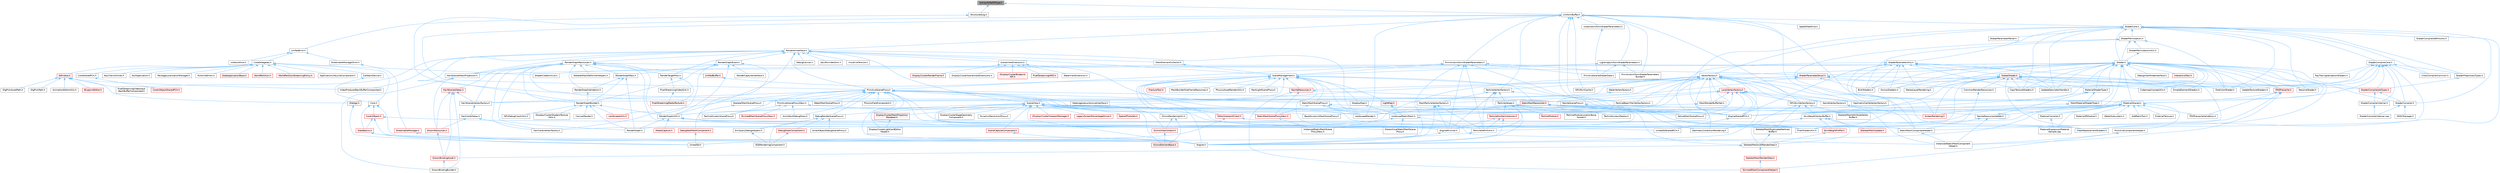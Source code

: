digraph "IsArrayOrRefOfType.h"
{
 // INTERACTIVE_SVG=YES
 // LATEX_PDF_SIZE
  bgcolor="transparent";
  edge [fontname=Helvetica,fontsize=10,labelfontname=Helvetica,labelfontsize=10];
  node [fontname=Helvetica,fontsize=10,shape=box,height=0.2,width=0.4];
  Node1 [id="Node000001",label="IsArrayOrRefOfType.h",height=0.2,width=0.4,color="gray40", fillcolor="grey60", style="filled", fontcolor="black",tooltip=" "];
  Node1 -> Node2 [id="edge1_Node000001_Node000002",dir="back",color="steelblue1",style="solid",tooltip=" "];
  Node2 [id="Node000002",label="StructuredLog.h",height=0.2,width=0.4,color="grey40", fillcolor="white", style="filled",URL="$da/d8b/StructuredLog_8h.html",tooltip=" "];
  Node2 -> Node3 [id="edge2_Node000002_Node000003",dir="back",color="steelblue1",style="solid",tooltip=" "];
  Node3 [id="Node000003",label="UnifiedError.h",height=0.2,width=0.4,color="grey40", fillcolor="white", style="filled",URL="$d3/ddb/UnifiedError_8h.html",tooltip=" "];
  Node3 -> Node4 [id="edge3_Node000003_Node000004",dir="back",color="steelblue1",style="solid",tooltip=" "];
  Node4 [id="Node000004",label="CoreDelegates.h",height=0.2,width=0.4,color="grey40", fillcolor="white", style="filled",URL="$d9/dc2/CoreDelegates_8h.html",tooltip=" "];
  Node4 -> Node5 [id="edge4_Node000004_Node000005",dir="back",color="steelblue1",style="solid",tooltip=" "];
  Node5 [id="Node000005",label="ApplicationLifecycleComponent.h",height=0.2,width=0.4,color="grey40", fillcolor="white", style="filled",URL="$de/db6/ApplicationLifecycleComponent_8h.html",tooltip=" "];
  Node4 -> Node6 [id="edge5_Node000004_Node000006",dir="back",color="steelblue1",style="solid",tooltip=" "];
  Node6 [id="Node000006",label="CallbackDevice.h",height=0.2,width=0.4,color="grey40", fillcolor="white", style="filled",URL="$d1/d7e/CallbackDevice_8h.html",tooltip=" "];
  Node6 -> Node7 [id="edge6_Node000006_Node000007",dir="back",color="steelblue1",style="solid",tooltip=" "];
  Node7 [id="Node000007",label="Core.h",height=0.2,width=0.4,color="grey40", fillcolor="white", style="filled",URL="$d6/dd7/Core_8h.html",tooltip=" "];
  Node7 -> Node8 [id="edge7_Node000007_Node000008",dir="back",color="steelblue1",style="solid",tooltip=" "];
  Node8 [id="Node000008",label="CoreUObject.h",height=0.2,width=0.4,color="red", fillcolor="#FFF0F0", style="filled",URL="$d0/ded/CoreUObject_8h.html",tooltip=" "];
  Node8 -> Node9 [id="edge8_Node000008_Node000009",dir="back",color="steelblue1",style="solid",tooltip=" "];
  Node9 [id="Node000009",label="Engine.h",height=0.2,width=0.4,color="grey40", fillcolor="white", style="filled",URL="$d1/d34/Public_2Engine_8h.html",tooltip=" "];
  Node8 -> Node10 [id="edge9_Node000008_Node000010",dir="back",color="steelblue1",style="solid",tooltip=" "];
  Node10 [id="Node000010",label="EngineMinimal.h",height=0.2,width=0.4,color="grey40", fillcolor="white", style="filled",URL="$d0/d2c/EngineMinimal_8h.html",tooltip=" "];
  Node10 -> Node9 [id="edge10_Node000010_Node000009",dir="back",color="steelblue1",style="solid",tooltip=" "];
  Node8 -> Node11 [id="edge11_Node000008_Node000011",dir="back",color="steelblue1",style="solid",tooltip=" "];
  Node11 [id="Node000011",label="SlateBasics.h",height=0.2,width=0.4,color="red", fillcolor="#FFF0F0", style="filled",URL="$da/d2f/SlateBasics_8h.html",tooltip=" "];
  Node11 -> Node9 [id="edge12_Node000011_Node000009",dir="back",color="steelblue1",style="solid",tooltip=" "];
  Node11 -> Node14 [id="edge13_Node000011_Node000014",dir="back",color="steelblue1",style="solid",tooltip=" "];
  Node14 [id="Node000014",label="UnrealEd.h",height=0.2,width=0.4,color="grey40", fillcolor="white", style="filled",URL="$d2/d5f/UnrealEd_8h.html",tooltip=" "];
  Node7 -> Node9 [id="edge14_Node000007_Node000009",dir="back",color="steelblue1",style="solid",tooltip=" "];
  Node7 -> Node11 [id="edge15_Node000007_Node000011",dir="back",color="steelblue1",style="solid",tooltip=" "];
  Node4 -> Node7 [id="edge16_Node000004_Node000007",dir="back",color="steelblue1",style="solid",tooltip=" "];
  Node4 -> Node16 [id="edge17_Node000004_Node000016",dir="back",color="steelblue1",style="solid",tooltip=" "];
  Node16 [id="Node000016",label="CoreSharedPCH.h",height=0.2,width=0.4,color="grey40", fillcolor="white", style="filled",URL="$d8/de5/CoreSharedPCH_8h.html",tooltip=" "];
  Node16 -> Node17 [id="edge18_Node000016_Node000017",dir="back",color="steelblue1",style="solid",tooltip=" "];
  Node17 [id="Node000017",label="CoreUObjectSharedPCH.h",height=0.2,width=0.4,color="red", fillcolor="#FFF0F0", style="filled",URL="$de/d2f/CoreUObjectSharedPCH_8h.html",tooltip=" "];
  Node4 -> Node21 [id="edge19_Node000004_Node000021",dir="back",color="steelblue1",style="solid",tooltip=" "];
  Node21 [id="Node000021",label="KeyChainUtilities.h",height=0.2,width=0.4,color="grey40", fillcolor="white", style="filled",URL="$db/d66/KeyChainUtilities_8h.html",tooltip=" "];
  Node4 -> Node22 [id="edge20_Node000004_Node000022",dir="back",color="steelblue1",style="solid",tooltip=" "];
  Node22 [id="Node000022",label="NullApplication.h",height=0.2,width=0.4,color="grey40", fillcolor="white", style="filled",URL="$d8/deb/NullApplication_8h.html",tooltip=" "];
  Node4 -> Node23 [id="edge21_Node000004_Node000023",dir="back",color="steelblue1",style="solid",tooltip=" "];
  Node23 [id="Node000023",label="PackageLocalizationManager.h",height=0.2,width=0.4,color="grey40", fillcolor="white", style="filled",URL="$d6/d19/PackageLocalizationManager_8h.html",tooltip=" "];
  Node4 -> Node24 [id="edge22_Node000004_Node000024",dir="back",color="steelblue1",style="solid",tooltip=" "];
  Node24 [id="Node000024",label="RuntimeErrors.h",height=0.2,width=0.4,color="grey40", fillcolor="white", style="filled",URL="$de/d4b/RuntimeErrors_8h.html",tooltip=" "];
  Node4 -> Node25 [id="edge23_Node000004_Node000025",dir="back",color="steelblue1",style="solid",tooltip=" "];
  Node25 [id="Node000025",label="SWindow.h",height=0.2,width=0.4,color="red", fillcolor="#FFF0F0", style="filled",URL="$d2/d6d/SWindow_8h.html",tooltip=" "];
  Node25 -> Node26 [id="edge24_Node000025_Node000026",dir="back",color="steelblue1",style="solid",tooltip=" "];
  Node26 [id="Node000026",label="AnimationEditorUtils.h",height=0.2,width=0.4,color="grey40", fillcolor="white", style="filled",URL="$df/d23/AnimationEditorUtils_8h.html",tooltip=" "];
  Node25 -> Node27 [id="edge25_Node000025_Node000027",dir="back",color="steelblue1",style="solid",tooltip=" "];
  Node27 [id="Node000027",label="BlueprintEditor.h",height=0.2,width=0.4,color="red", fillcolor="#FFF0F0", style="filled",URL="$df/d7d/BlueprintEditor_8h.html",tooltip=" "];
  Node25 -> Node40 [id="edge26_Node000025_Node000040",dir="back",color="steelblue1",style="solid",tooltip=" "];
  Node40 [id="Node000040",label="Dialogs.h",height=0.2,width=0.4,color="red", fillcolor="#FFF0F0", style="filled",URL="$d2/d5c/Dialogs_8h.html",tooltip=" "];
  Node40 -> Node14 [id="edge27_Node000040_Node000014",dir="back",color="steelblue1",style="solid",tooltip=" "];
  Node25 -> Node44 [id="edge28_Node000025_Node000044",dir="back",color="steelblue1",style="solid",tooltip=" "];
  Node44 [id="Node000044",label="DlgPickAssetPath.h",height=0.2,width=0.4,color="grey40", fillcolor="white", style="filled",URL="$db/d31/DlgPickAssetPath_8h.html",tooltip=" "];
  Node25 -> Node45 [id="edge29_Node000025_Node000045",dir="back",color="steelblue1",style="solid",tooltip=" "];
  Node45 [id="Node000045",label="DlgPickPath.h",height=0.2,width=0.4,color="grey40", fillcolor="white", style="filled",URL="$d9/d16/DlgPickPath_8h.html",tooltip=" "];
  Node25 -> Node379 [id="edge30_Node000025_Node000379",dir="back",color="steelblue1",style="solid",tooltip=" "];
  Node379 [id="Node000379",label="PixelStreamingVideoInput\lBackBufferComposited.h",height=0.2,width=0.4,color="grey40", fillcolor="white", style="filled",URL="$d8/d36/PixelStreamingVideoInputBackBufferComposited_8h.html",tooltip=" "];
  Node25 -> Node461 [id="edge31_Node000025_Node000461",dir="back",color="steelblue1",style="solid",tooltip=" "];
  Node461 [id="Node000461",label="VideoProducerBackBufferComposited.h",height=0.2,width=0.4,color="grey40", fillcolor="white", style="filled",URL="$d5/d3e/VideoProducerBackBufferComposited_8h.html",tooltip=" "];
  Node4 -> Node465 [id="edge32_Node000004_Node000465",dir="back",color="steelblue1",style="solid",tooltip=" "];
  Node465 [id="Node000465",label="ShaderCodeArchive.h",height=0.2,width=0.4,color="grey40", fillcolor="white", style="filled",URL="$d4/dfd/ShaderCodeArchive_8h.html",tooltip=" "];
  Node4 -> Node466 [id="edge33_Node000004_Node000466",dir="back",color="steelblue1",style="solid",tooltip=" "];
  Node466 [id="Node000466",label="SlateApplicationBase.h",height=0.2,width=0.4,color="red", fillcolor="#FFF0F0", style="filled",URL="$d2/dfe/SlateApplicationBase_8h.html",tooltip=" "];
  Node4 -> Node183 [id="edge34_Node000004_Node000183",dir="back",color="steelblue1",style="solid",tooltip=" "];
  Node183 [id="Node000183",label="WorldPartition.h",height=0.2,width=0.4,color="red", fillcolor="#FFF0F0", style="filled",URL="$de/d1e/WorldPartition_8h.html",tooltip=" "];
  Node4 -> Node198 [id="edge35_Node000004_Node000198",dir="back",color="steelblue1",style="solid",tooltip=" "];
  Node198 [id="Node000198",label="WorldPartitionStreamingPolicy.h",height=0.2,width=0.4,color="red", fillcolor="#FFF0F0", style="filled",URL="$d8/d37/WorldPartitionStreamingPolicy_8h.html",tooltip=" "];
  Node3 -> Node566 [id="edge36_Node000003_Node000566",dir="back",color="steelblue1",style="solid",tooltip=" "];
  Node566 [id="Node000566",label="IoStatusError.h",height=0.2,width=0.4,color="grey40", fillcolor="white", style="filled",URL="$d1/d58/IoStatusError_8h.html",tooltip=" "];
  Node3 -> Node567 [id="edge37_Node000003_Node000567",dir="back",color="steelblue1",style="solid",tooltip=" "];
  Node567 [id="Node000567",label="StreamableManagerError.h",height=0.2,width=0.4,color="grey40", fillcolor="white", style="filled",URL="$d6/db8/StreamableManagerError_8h.html",tooltip=" "];
  Node567 -> Node568 [id="edge38_Node000567_Node000568",dir="back",color="steelblue1",style="solid",tooltip=" "];
  Node568 [id="Node000568",label="StreamableManager.h",height=0.2,width=0.4,color="red", fillcolor="#FFF0F0", style="filled",URL="$d2/dd8/StreamableManager_8h.html",tooltip=" "];
  Node568 -> Node9 [id="edge39_Node000568_Node000009",dir="back",color="steelblue1",style="solid",tooltip=" "];
  Node1 -> Node575 [id="edge40_Node000001_Node000575",dir="back",color="steelblue1",style="solid",tooltip=" "];
  Node575 [id="Node000575",label="UniformBuffer.h",height=0.2,width=0.4,color="grey40", fillcolor="white", style="filled",URL="$de/d78/UniformBuffer_8h.html",tooltip=" "];
  Node575 -> Node19 [id="edge41_Node000575_Node000019",dir="back",color="steelblue1",style="solid",tooltip=" "];
  Node19 [id="Node000019",label="EngineSharedPCH.h",height=0.2,width=0.4,color="grey40", fillcolor="white", style="filled",URL="$dc/dbb/EngineSharedPCH_8h.html",tooltip=" "];
  Node19 -> Node20 [id="edge42_Node000019_Node000020",dir="back",color="steelblue1",style="solid",tooltip=" "];
  Node20 [id="Node000020",label="UnrealEdSharedPCH.h",height=0.2,width=0.4,color="grey40", fillcolor="white", style="filled",URL="$d1/de6/UnrealEdSharedPCH_8h.html",tooltip=" "];
  Node575 -> Node576 [id="edge43_Node000575_Node000576",dir="back",color="steelblue1",style="solid",tooltip=" "];
  Node576 [id="Node000576",label="GPUSkinCache.h",height=0.2,width=0.4,color="grey40", fillcolor="white", style="filled",URL="$d0/d2d/GPUSkinCache_8h.html",tooltip=" "];
  Node575 -> Node577 [id="edge44_Node000575_Node000577",dir="back",color="steelblue1",style="solid",tooltip=" "];
  Node577 [id="Node000577",label="GPUSkinVertexFactory.h",height=0.2,width=0.4,color="grey40", fillcolor="white", style="filled",URL="$db/dcc/GPUSkinVertexFactory_8h.html",tooltip=" "];
  Node577 -> Node578 [id="edge45_Node000577_Node000578",dir="back",color="steelblue1",style="solid",tooltip=" "];
  Node578 [id="Node000578",label="SkeletalMeshAttributeVertex\lBuffer.h",height=0.2,width=0.4,color="grey40", fillcolor="white", style="filled",URL="$de/d6e/SkeletalMeshAttributeVertexBuffer_8h.html",tooltip=" "];
  Node577 -> Node579 [id="edge46_Node000577_Node000579",dir="back",color="steelblue1",style="solid",tooltip=" "];
  Node579 [id="Node000579",label="SkeletalMeshDuplicatedVertices\lBuffer.h",height=0.2,width=0.4,color="grey40", fillcolor="white", style="filled",URL="$d6/da7/SkeletalMeshDuplicatedVerticesBuffer_8h.html",tooltip=" "];
  Node579 -> Node580 [id="edge47_Node000579_Node000580",dir="back",color="steelblue1",style="solid",tooltip=" "];
  Node580 [id="Node000580",label="SkeletalMeshLODRenderData.h",height=0.2,width=0.4,color="grey40", fillcolor="white", style="filled",URL="$d0/d5a/SkeletalMeshLODRenderData_8h.html",tooltip=" "];
  Node580 -> Node581 [id="edge48_Node000580_Node000581",dir="back",color="steelblue1",style="solid",tooltip=" "];
  Node581 [id="Node000581",label="GroomBindingAsset.h",height=0.2,width=0.4,color="red", fillcolor="#FFF0F0", style="filled",URL="$de/d26/GroomBindingAsset_8h.html",tooltip=" "];
  Node581 -> Node582 [id="edge49_Node000581_Node000582",dir="back",color="steelblue1",style="solid",tooltip=" "];
  Node582 [id="Node000582",label="GroomBindingBuilder.h",height=0.2,width=0.4,color="grey40", fillcolor="white", style="filled",URL="$d2/d2f/GroomBindingBuilder_8h.html",tooltip=" "];
  Node580 -> Node587 [id="edge50_Node000580_Node000587",dir="back",color="steelblue1",style="solid",tooltip=" "];
  Node587 [id="Node000587",label="SkeletalMeshRenderData.h",height=0.2,width=0.4,color="red", fillcolor="#FFF0F0", style="filled",URL="$d9/d14/SkeletalMeshRenderData_8h.html",tooltip=" "];
  Node587 -> Node589 [id="edge51_Node000587_Node000589",dir="back",color="steelblue1",style="solid",tooltip=" "];
  Node589 [id="Node000589",label="SkinnedMeshComponentHelper.h",height=0.2,width=0.4,color="red", fillcolor="#FFF0F0", style="filled",URL="$db/d81/SkinnedMeshComponentHelper_8h.html",tooltip=" "];
  Node577 -> Node580 [id="edge52_Node000577_Node000580",dir="back",color="steelblue1",style="solid",tooltip=" "];
  Node577 -> Node591 [id="edge53_Node000577_Node000591",dir="back",color="steelblue1",style="solid",tooltip=" "];
  Node591 [id="Node000591",label="SkinWeightVertexBuffer.h",height=0.2,width=0.4,color="grey40", fillcolor="white", style="filled",URL="$d3/d86/SkinWeightVertexBuffer_8h.html",tooltip=" "];
  Node591 -> Node592 [id="edge54_Node000591_Node000592",dir="back",color="steelblue1",style="solid",tooltip=" "];
  Node592 [id="Node000592",label="GeometryCollectionRendering.h",height=0.2,width=0.4,color="grey40", fillcolor="white", style="filled",URL="$dc/d68/GeometryCollectionRendering_8h.html",tooltip=" "];
  Node591 -> Node580 [id="edge55_Node000591_Node000580",dir="back",color="steelblue1",style="solid",tooltip=" "];
  Node591 -> Node593 [id="edge56_Node000591_Node000593",dir="back",color="steelblue1",style="solid",tooltip=" "];
  Node593 [id="Node000593",label="SkeletalMeshUpdate.h",height=0.2,width=0.4,color="red", fillcolor="#FFF0F0", style="filled",URL="$df/d79/SkeletalMeshUpdate_8h.html",tooltip=" "];
  Node591 -> Node594 [id="edge57_Node000591_Node000594",dir="back",color="steelblue1",style="solid",tooltip=" "];
  Node594 [id="Node000594",label="SkinWeightProfile.h",height=0.2,width=0.4,color="red", fillcolor="#FFF0F0", style="filled",URL="$d9/d1f/SkinWeightProfile_8h.html",tooltip=" "];
  Node594 -> Node580 [id="edge58_Node000594_Node000580",dir="back",color="steelblue1",style="solid",tooltip=" "];
  Node575 -> Node599 [id="edge59_Node000575_Node000599",dir="back",color="steelblue1",style="solid",tooltip=" "];
  Node599 [id="Node000599",label="GeometryCacheVertexFactory.h",height=0.2,width=0.4,color="grey40", fillcolor="white", style="filled",URL="$d2/d40/GeometryCacheVertexFactory_8h.html",tooltip=" "];
  Node575 -> Node600 [id="edge60_Node000575_Node000600",dir="back",color="steelblue1",style="solid",tooltip=" "];
  Node600 [id="Node000600",label="InstanceUniformShaderParameters.h",height=0.2,width=0.4,color="grey40", fillcolor="white", style="filled",URL="$dc/df6/InstanceUniformShaderParameters_8h.html",tooltip=" "];
  Node600 -> Node601 [id="edge61_Node000600_Node000601",dir="back",color="steelblue1",style="solid",tooltip=" "];
  Node601 [id="Node000601",label="PrimitiveSceneShaderData.h",height=0.2,width=0.4,color="grey40", fillcolor="white", style="filled",URL="$d5/d88/PrimitiveSceneShaderData_8h.html",tooltip=" "];
  Node575 -> Node602 [id="edge62_Node000575_Node000602",dir="back",color="steelblue1",style="solid",tooltip=" "];
  Node602 [id="Node000602",label="LandscapeRender.h",height=0.2,width=0.4,color="grey40", fillcolor="white", style="filled",URL="$df/d67/LandscapeRender_8h.html",tooltip=" "];
  Node575 -> Node603 [id="edge63_Node000575_Node000603",dir="back",color="steelblue1",style="solid",tooltip=" "];
  Node603 [id="Node000603",label="LightmapUniformShaderParameters.h",height=0.2,width=0.4,color="grey40", fillcolor="white", style="filled",URL="$d0/d17/LightmapUniformShaderParameters_8h.html",tooltip=" "];
  Node603 -> Node601 [id="edge64_Node000603_Node000601",dir="back",color="steelblue1",style="solid",tooltip=" "];
  Node603 -> Node604 [id="edge65_Node000603_Node000604",dir="back",color="steelblue1",style="solid",tooltip=" "];
  Node604 [id="Node000604",label="PrimitiveUniformShaderParameters\lBuilder.h",height=0.2,width=0.4,color="grey40", fillcolor="white", style="filled",URL="$dd/d96/PrimitiveUniformShaderParametersBuilder_8h.html",tooltip=" "];
  Node603 -> Node605 [id="edge66_Node000603_Node000605",dir="back",color="steelblue1",style="solid",tooltip=" "];
  Node605 [id="Node000605",label="SceneManagement.h",height=0.2,width=0.4,color="grey40", fillcolor="white", style="filled",URL="$de/db9/SceneManagement_8h.html",tooltip=" "];
  Node605 -> Node161 [id="edge67_Node000605_Node000161",dir="back",color="steelblue1",style="solid",tooltip=" "];
  Node161 [id="Node000161",label="EditorViewportClient.h",height=0.2,width=0.4,color="red", fillcolor="#FFF0F0", style="filled",URL="$d4/d41/EditorViewportClient_8h.html",tooltip=" "];
  Node161 -> Node14 [id="edge68_Node000161_Node000014",dir="back",color="steelblue1",style="solid",tooltip=" "];
  Node161 -> Node20 [id="edge69_Node000161_Node000020",dir="back",color="steelblue1",style="solid",tooltip=" "];
  Node605 -> Node9 [id="edge70_Node000605_Node000009",dir="back",color="steelblue1",style="solid",tooltip=" "];
  Node605 -> Node10 [id="edge71_Node000605_Node000010",dir="back",color="steelblue1",style="solid",tooltip=" "];
  Node605 -> Node19 [id="edge72_Node000605_Node000019",dir="back",color="steelblue1",style="solid",tooltip=" "];
  Node605 -> Node153 [id="edge73_Node000605_Node000153",dir="back",color="steelblue1",style="solid",tooltip=" "];
  Node153 [id="Node000153",label="FractureTool.h",height=0.2,width=0.4,color="red", fillcolor="#FFF0F0", style="filled",URL="$d4/d30/FractureTool_8h.html",tooltip=" "];
  Node605 -> Node606 [id="edge74_Node000605_Node000606",dir="back",color="steelblue1",style="solid",tooltip=" "];
  Node606 [id="Node000606",label="HeterogeneousVolumeInterface.h",height=0.2,width=0.4,color="grey40", fillcolor="white", style="filled",URL="$d3/de3/HeterogeneousVolumeInterface_8h.html",tooltip=" "];
  Node605 -> Node602 [id="edge75_Node000605_Node000602",dir="back",color="steelblue1",style="solid",tooltip=" "];
  Node605 -> Node607 [id="edge76_Node000605_Node000607",dir="back",color="steelblue1",style="solid",tooltip=" "];
  Node607 [id="Node000607",label="LightMap.h",height=0.2,width=0.4,color="red", fillcolor="#FFF0F0", style="filled",URL="$d1/d76/LightMap_8h.html",tooltip=" "];
  Node607 -> Node608 [id="edge77_Node000607_Node000608",dir="back",color="steelblue1",style="solid",tooltip=" "];
  Node608 [id="Node000608",label="InstancedStaticMesh.h",height=0.2,width=0.4,color="grey40", fillcolor="white", style="filled",URL="$dd/d89/InstancedStaticMesh_8h.html",tooltip=" "];
  Node608 -> Node609 [id="edge78_Node000608_Node000609",dir="back",color="steelblue1",style="solid",tooltip=" "];
  Node609 [id="Node000609",label="HierarchicalStaticMeshScene\lProxy.h",height=0.2,width=0.4,color="grey40", fillcolor="white", style="filled",URL="$d3/d4d/HierarchicalStaticMeshSceneProxy_8h.html",tooltip=" "];
  Node608 -> Node610 [id="edge79_Node000608_Node000610",dir="back",color="steelblue1",style="solid",tooltip=" "];
  Node610 [id="Node000610",label="InstancedStaticMeshComponent\lHelper.h",height=0.2,width=0.4,color="grey40", fillcolor="white", style="filled",URL="$dc/dc7/InstancedStaticMeshComponentHelper_8h.html",tooltip=" "];
  Node608 -> Node611 [id="edge80_Node000608_Node000611",dir="back",color="steelblue1",style="solid",tooltip=" "];
  Node611 [id="Node000611",label="InstancedStaticMeshScene\lProxyDesc.h",height=0.2,width=0.4,color="grey40", fillcolor="white", style="filled",URL="$db/dcf/InstancedStaticMeshSceneProxyDesc_8h.html",tooltip=" "];
  Node605 -> Node613 [id="edge81_Node000605_Node000613",dir="back",color="steelblue1",style="solid",tooltip=" "];
  Node613 [id="Node000613",label="MeshBuilderOneFrameResources.h",height=0.2,width=0.4,color="grey40", fillcolor="white", style="filled",URL="$df/d7c/MeshBuilderOneFrameResources_8h.html",tooltip=" "];
  Node605 -> Node614 [id="edge82_Node000605_Node000614",dir="back",color="steelblue1",style="solid",tooltip=" "];
  Node614 [id="Node000614",label="MeshParticleVertexFactory.h",height=0.2,width=0.4,color="grey40", fillcolor="white", style="filled",URL="$d5/d83/MeshParticleVertexFactory_8h.html",tooltip=" "];
  Node614 -> Node9 [id="edge83_Node000614_Node000009",dir="back",color="steelblue1",style="solid",tooltip=" "];
  Node614 -> Node10 [id="edge84_Node000614_Node000010",dir="back",color="steelblue1",style="solid",tooltip=" "];
  Node614 -> Node615 [id="edge85_Node000614_Node000615",dir="back",color="steelblue1",style="solid",tooltip=" "];
  Node615 [id="Node000615",label="ParticleDefinitions.h",height=0.2,width=0.4,color="grey40", fillcolor="white", style="filled",URL="$db/dde/ParticleDefinitions_8h.html",tooltip=" "];
  Node615 -> Node14 [id="edge86_Node000615_Node000014",dir="back",color="steelblue1",style="solid",tooltip=" "];
  Node605 -> Node616 [id="edge87_Node000605_Node000616",dir="back",color="steelblue1",style="solid",tooltip=" "];
  Node616 [id="Node000616",label="NaniteResources.h",height=0.2,width=0.4,color="red", fillcolor="#FFF0F0", style="filled",URL="$d7/d8b/NaniteResources_8h.html",tooltip=" "];
  Node616 -> Node617 [id="edge88_Node000616_Node000617",dir="back",color="steelblue1",style="solid",tooltip=" "];
  Node617 [id="Node000617",label="NaniteSceneProxy.h",height=0.2,width=0.4,color="grey40", fillcolor="white", style="filled",URL="$de/dae/NaniteSceneProxy_8h.html",tooltip=" "];
  Node617 -> Node618 [id="edge89_Node000617_Node000618",dir="back",color="steelblue1",style="solid",tooltip=" "];
  Node618 [id="Node000618",label="NaniteResourcesHelper.h",height=0.2,width=0.4,color="grey40", fillcolor="white", style="filled",URL="$dc/d48/NaniteResourcesHelper_8h.html",tooltip=" "];
  Node618 -> Node610 [id="edge90_Node000618_Node000610",dir="back",color="steelblue1",style="solid",tooltip=" "];
  Node618 -> Node618 [id="edge91_Node000618_Node000618",dir="back",color="steelblue1",style="solid",tooltip=" "];
  Node618 -> Node619 [id="edge92_Node000618_Node000619",dir="back",color="steelblue1",style="solid",tooltip=" "];
  Node619 [id="Node000619",label="StaticMeshComponentHelper.h",height=0.2,width=0.4,color="grey40", fillcolor="white", style="filled",URL="$dc/dc1/StaticMeshComponentHelper_8h.html",tooltip=" "];
  Node619 -> Node610 [id="edge93_Node000619_Node000610",dir="back",color="steelblue1",style="solid",tooltip=" "];
  Node617 -> Node620 [id="edge94_Node000617_Node000620",dir="back",color="steelblue1",style="solid",tooltip=" "];
  Node620 [id="Node000620",label="SplineMeshSceneProxy.h",height=0.2,width=0.4,color="grey40", fillcolor="white", style="filled",URL="$dd/dcb/SplineMeshSceneProxy_8h.html",tooltip=" "];
  Node616 -> Node589 [id="edge95_Node000616_Node000589",dir="back",color="steelblue1",style="solid",tooltip=" "];
  Node616 -> Node622 [id="edge96_Node000616_Node000622",dir="back",color="steelblue1",style="solid",tooltip=" "];
  Node622 [id="Node000622",label="StaticMeshSceneProxyDesc.h",height=0.2,width=0.4,color="red", fillcolor="#FFF0F0", style="filled",URL="$d0/d31/StaticMeshSceneProxyDesc_8h.html",tooltip=" "];
  Node622 -> Node611 [id="edge97_Node000622_Node000611",dir="back",color="steelblue1",style="solid",tooltip=" "];
  Node605 -> Node615 [id="edge98_Node000605_Node000615",dir="back",color="steelblue1",style="solid",tooltip=" "];
  Node605 -> Node624 [id="edge99_Node000605_Node000624",dir="back",color="steelblue1",style="solid",tooltip=" "];
  Node624 [id="Node000624",label="PhysicsAssetRenderUtils.h",height=0.2,width=0.4,color="grey40", fillcolor="white", style="filled",URL="$d2/dee/PhysicsAssetRenderUtils_8h.html",tooltip=" "];
  Node605 -> Node625 [id="edge100_Node000605_Node000625",dir="back",color="steelblue1",style="solid",tooltip=" "];
  Node625 [id="Node000625",label="RectLightSceneProxy.h",height=0.2,width=0.4,color="grey40", fillcolor="white", style="filled",URL="$d4/d78/RectLightSceneProxy_8h.html",tooltip=" "];
  Node605 -> Node626 [id="edge101_Node000605_Node000626",dir="back",color="steelblue1",style="solid",tooltip=" "];
  Node626 [id="Node000626",label="ShadowMap.h",height=0.2,width=0.4,color="grey40", fillcolor="white", style="filled",URL="$d1/ddb/ShadowMap_8h.html",tooltip=" "];
  Node626 -> Node608 [id="edge102_Node000626_Node000608",dir="back",color="steelblue1",style="solid",tooltip=" "];
  Node605 -> Node627 [id="edge103_Node000605_Node000627",dir="back",color="steelblue1",style="solid",tooltip=" "];
  Node627 [id="Node000627",label="StaticMeshResources.h",height=0.2,width=0.4,color="red", fillcolor="#FFF0F0", style="filled",URL="$d0/db7/StaticMeshResources_8h.html",tooltip=" "];
  Node627 -> Node592 [id="edge104_Node000627_Node000592",dir="back",color="steelblue1",style="solid",tooltip=" "];
  Node627 -> Node609 [id="edge105_Node000627_Node000609",dir="back",color="steelblue1",style="solid",tooltip=" "];
  Node627 -> Node608 [id="edge106_Node000627_Node000608",dir="back",color="steelblue1",style="solid",tooltip=" "];
  Node627 -> Node602 [id="edge107_Node000627_Node000602",dir="back",color="steelblue1",style="solid",tooltip=" "];
  Node627 -> Node580 [id="edge108_Node000627_Node000580",dir="back",color="steelblue1",style="solid",tooltip=" "];
  Node627 -> Node620 [id="edge109_Node000627_Node000620",dir="back",color="steelblue1",style="solid",tooltip=" "];
  Node627 -> Node619 [id="edge110_Node000627_Node000619",dir="back",color="steelblue1",style="solid",tooltip=" "];
  Node605 -> Node716 [id="edge111_Node000605_Node000716",dir="back",color="steelblue1",style="solid",tooltip=" "];
  Node716 [id="Node000716",label="StaticMeshSceneProxy.h",height=0.2,width=0.4,color="grey40", fillcolor="white", style="filled",URL="$d8/d6d/StaticMeshSceneProxy_8h.html",tooltip=" "];
  Node716 -> Node608 [id="edge112_Node000716_Node000608",dir="back",color="steelblue1",style="solid",tooltip=" "];
  Node716 -> Node602 [id="edge113_Node000716_Node000602",dir="back",color="steelblue1",style="solid",tooltip=" "];
  Node716 -> Node620 [id="edge114_Node000716_Node000620",dir="back",color="steelblue1",style="solid",tooltip=" "];
  Node716 -> Node619 [id="edge115_Node000716_Node000619",dir="back",color="steelblue1",style="solid",tooltip=" "];
  Node716 -> Node622 [id="edge116_Node000716_Node000622",dir="back",color="steelblue1",style="solid",tooltip=" "];
  Node575 -> Node717 [id="edge117_Node000575_Node000717",dir="back",color="steelblue1",style="solid",tooltip=" "];
  Node717 [id="Node000717",label="MaterialShared.h",height=0.2,width=0.4,color="grey40", fillcolor="white", style="filled",URL="$d7/d0b/MaterialShared_8h.html",tooltip=" "];
  Node717 -> Node652 [id="edge118_Node000717_Node000652",dir="back",color="steelblue1",style="solid",tooltip=" "];
  Node652 [id="Node000652",label="AddPatchTool.h",height=0.2,width=0.4,color="grey40", fillcolor="white", style="filled",URL="$d5/deb/AddPatchTool_8h.html",tooltip=" "];
  Node717 -> Node9 [id="edge119_Node000717_Node000009",dir="back",color="steelblue1",style="solid",tooltip=" "];
  Node717 -> Node10 [id="edge120_Node000717_Node000010",dir="back",color="steelblue1",style="solid",tooltip=" "];
  Node717 -> Node19 [id="edge121_Node000717_Node000019",dir="back",color="steelblue1",style="solid",tooltip=" "];
  Node717 -> Node718 [id="edge122_Node000717_Node000718",dir="back",color="steelblue1",style="solid",tooltip=" "];
  Node718 [id="Node000718",label="ExternalTexture.h",height=0.2,width=0.4,color="grey40", fillcolor="white", style="filled",URL="$de/d93/ExternalTexture_8h.html",tooltip=" "];
  Node717 -> Node608 [id="edge123_Node000717_Node000608",dir="back",color="steelblue1",style="solid",tooltip=" "];
  Node717 -> Node602 [id="edge124_Node000717_Node000602",dir="back",color="steelblue1",style="solid",tooltip=" "];
  Node717 -> Node719 [id="edge125_Node000717_Node000719",dir="back",color="steelblue1",style="solid",tooltip=" "];
  Node719 [id="Node000719",label="MaterialCompiler.h",height=0.2,width=0.4,color="grey40", fillcolor="white", style="filled",URL="$df/df8/MaterialCompiler_8h.html",tooltip=" "];
  Node719 -> Node720 [id="edge126_Node000719_Node000720",dir="back",color="steelblue1",style="solid",tooltip=" "];
  Node720 [id="Node000720",label="MaterialExpressionMaterial\lSample.cpp",height=0.2,width=0.4,color="grey40", fillcolor="white", style="filled",URL="$d0/dbd/MaterialExpressionMaterialSample_8cpp.html",tooltip=" "];
  Node717 -> Node720 [id="edge127_Node000717_Node000720",dir="back",color="steelblue1",style="solid",tooltip=" "];
  Node717 -> Node721 [id="edge128_Node000717_Node000721",dir="back",color="steelblue1",style="solid",tooltip=" "];
  Node721 [id="Node000721",label="MaterialIRModule.h",height=0.2,width=0.4,color="grey40", fillcolor="white", style="filled",URL="$d4/dc2/MaterialIRModule_8h.html",tooltip=" "];
  Node717 -> Node618 [id="edge129_Node000717_Node000618",dir="back",color="steelblue1",style="solid",tooltip=" "];
  Node717 -> Node722 [id="edge130_Node000717_Node000722",dir="back",color="steelblue1",style="solid",tooltip=" "];
  Node722 [id="Node000722",label="PSOPrecacheValidation.h",height=0.2,width=0.4,color="grey40", fillcolor="white", style="filled",URL="$d0/d55/PSOPrecacheValidation_8h.html",tooltip=" "];
  Node717 -> Node615 [id="edge131_Node000717_Node000615",dir="back",color="steelblue1",style="solid",tooltip=" "];
  Node717 -> Node723 [id="edge132_Node000717_Node000723",dir="back",color="steelblue1",style="solid",tooltip=" "];
  Node723 [id="Node000723",label="PrimitiveComponentHelper.h",height=0.2,width=0.4,color="grey40", fillcolor="white", style="filled",URL="$d1/d08/PrimitiveComponentHelper_8h.html",tooltip=" "];
  Node723 -> Node610 [id="edge133_Node000723_Node000610",dir="back",color="steelblue1",style="solid",tooltip=" "];
  Node723 -> Node589 [id="edge134_Node000723_Node000589",dir="back",color="steelblue1",style="solid",tooltip=" "];
  Node717 -> Node724 [id="edge135_Node000717_Node000724",dir="back",color="steelblue1",style="solid",tooltip=" "];
  Node724 [id="Node000724",label="WaterSubsystem.h",height=0.2,width=0.4,color="grey40", fillcolor="white", style="filled",URL="$d0/d57/WaterSubsystem_8h.html",tooltip=" "];
  Node575 -> Node614 [id="edge136_Node000575_Node000614",dir="back",color="steelblue1",style="solid",tooltip=" "];
  Node575 -> Node725 [id="edge137_Node000575_Node000725",dir="back",color="steelblue1",style="solid",tooltip=" "];
  Node725 [id="Node000725",label="ParticleBeamTrailVertexFactory.h",height=0.2,width=0.4,color="grey40", fillcolor="white", style="filled",URL="$d1/d6b/ParticleBeamTrailVertexFactory_8h.html",tooltip=" "];
  Node575 -> Node726 [id="edge138_Node000575_Node000726",dir="back",color="steelblue1",style="solid",tooltip=" "];
  Node726 [id="Node000726",label="ParticleVertexFactory.h",height=0.2,width=0.4,color="grey40", fillcolor="white", style="filled",URL="$dc/de2/ParticleVertexFactory_8h.html",tooltip=" "];
  Node726 -> Node9 [id="edge139_Node000726_Node000009",dir="back",color="steelblue1",style="solid",tooltip=" "];
  Node726 -> Node10 [id="edge140_Node000726_Node000010",dir="back",color="steelblue1",style="solid",tooltip=" "];
  Node726 -> Node614 [id="edge141_Node000726_Node000614",dir="back",color="steelblue1",style="solid",tooltip=" "];
  Node726 -> Node725 [id="edge142_Node000726_Node000725",dir="back",color="steelblue1",style="solid",tooltip=" "];
  Node726 -> Node615 [id="edge143_Node000726_Node000615",dir="back",color="steelblue1",style="solid",tooltip=" "];
  Node726 -> Node727 [id="edge144_Node000726_Node000727",dir="back",color="steelblue1",style="solid",tooltip=" "];
  Node727 [id="Node000727",label="ParticleHelper.h",height=0.2,width=0.4,color="grey40", fillcolor="white", style="filled",URL="$da/da6/ParticleHelper_8h.html",tooltip=" "];
  Node727 -> Node615 [id="edge145_Node000727_Node000615",dir="back",color="steelblue1",style="solid",tooltip=" "];
  Node727 -> Node728 [id="edge146_Node000727_Node000728",dir="back",color="steelblue1",style="solid",tooltip=" "];
  Node728 [id="Node000728",label="ParticleEmitterInstances.h",height=0.2,width=0.4,color="red", fillcolor="#FFF0F0", style="filled",URL="$d4/dd8/ParticleEmitterInstances_8h.html",tooltip=" "];
  Node728 -> Node9 [id="edge147_Node000728_Node000009",dir="back",color="steelblue1",style="solid",tooltip=" "];
  Node728 -> Node10 [id="edge148_Node000728_Node000010",dir="back",color="steelblue1",style="solid",tooltip=" "];
  Node728 -> Node615 [id="edge149_Node000728_Node000615",dir="back",color="steelblue1",style="solid",tooltip=" "];
  Node727 -> Node738 [id="edge150_Node000727_Node000738",dir="back",color="steelblue1",style="solid",tooltip=" "];
  Node738 [id="Node000738",label="ParticleModule.h",height=0.2,width=0.4,color="red", fillcolor="#FFF0F0", style="filled",URL="$d7/d7c/ParticleModule_8h.html",tooltip=" "];
  Node727 -> Node784 [id="edge151_Node000727_Node000784",dir="back",color="steelblue1",style="solid",tooltip=" "];
  Node784 [id="Node000784",label="ParticleModuleLocationBone\lSocket.h",height=0.2,width=0.4,color="grey40", fillcolor="white", style="filled",URL="$da/d3d/ParticleModuleLocationBoneSocket_8h.html",tooltip=" "];
  Node727 -> Node847 [id="edge152_Node000727_Node000847",dir="back",color="steelblue1",style="solid",tooltip=" "];
  Node847 [id="Node000847",label="ParticleSystemReplay.h",height=0.2,width=0.4,color="grey40", fillcolor="white", style="filled",URL="$d7/dc7/ParticleSystemReplay_8h.html",tooltip=" "];
  Node575 -> Node848 [id="edge153_Node000575_Node000848",dir="back",color="steelblue1",style="solid",tooltip=" "];
  Node848 [id="Node000848",label="PrimitiveSceneProxy.h",height=0.2,width=0.4,color="grey40", fillcolor="white", style="filled",URL="$dc/d1e/PrimitiveSceneProxy_8h.html",tooltip=" "];
  Node848 -> Node849 [id="edge154_Node000848_Node000849",dir="back",color="steelblue1",style="solid",tooltip=" "];
  Node849 [id="Node000849",label="AnimNextDebugDraw.h",height=0.2,width=0.4,color="grey40", fillcolor="white", style="filled",URL="$dd/de1/AnimNextDebugDraw_8h.html",tooltip=" "];
  Node848 -> Node631 [id="edge155_Node000848_Node000631",dir="back",color="steelblue1",style="solid",tooltip=" "];
  Node631 [id="Node000631",label="BaseDynamicMeshSceneProxy.h",height=0.2,width=0.4,color="grey40", fillcolor="white", style="filled",URL="$d2/dee/BaseDynamicMeshSceneProxy_8h.html",tooltip=" "];
  Node848 -> Node850 [id="edge156_Node000848_Node000850",dir="back",color="steelblue1",style="solid",tooltip=" "];
  Node850 [id="Node000850",label="DebugRenderSceneProxy.h",height=0.2,width=0.4,color="grey40", fillcolor="white", style="filled",URL="$dc/db2/DebugRenderSceneProxy_8h.html",tooltip=" "];
  Node850 -> Node851 [id="edge157_Node000850_Node000851",dir="back",color="steelblue1",style="solid",tooltip=" "];
  Node851 [id="Node000851",label="DebugDrawComponent.h",height=0.2,width=0.4,color="red", fillcolor="#FFF0F0", style="filled",URL="$d9/dae/DebugDrawComponent_8h.html",tooltip=" "];
  Node851 -> Node852 [id="edge158_Node000851_Node000852",dir="back",color="steelblue1",style="solid",tooltip=" "];
  Node852 [id="Node000852",label="EQSRenderingComponent.h",height=0.2,width=0.4,color="grey40", fillcolor="white", style="filled",URL="$df/d63/EQSRenderingComponent_8h.html",tooltip=" "];
  Node850 -> Node852 [id="edge159_Node000850_Node000852",dir="back",color="steelblue1",style="solid",tooltip=" "];
  Node850 -> Node855 [id="edge160_Node000850_Node000855",dir="back",color="steelblue1",style="solid",tooltip=" "];
  Node855 [id="Node000855",label="EnvQueryDebugHelpers.h",height=0.2,width=0.4,color="grey40", fillcolor="white", style="filled",URL="$de/dda/EnvQueryDebugHelpers_8h.html",tooltip=" "];
  Node855 -> Node852 [id="edge161_Node000855_Node000852",dir="back",color="steelblue1",style="solid",tooltip=" "];
  Node850 -> Node856 [id="edge162_Node000850_Node000856",dir="back",color="steelblue1",style="solid",tooltip=" "];
  Node856 [id="Node000856",label="SmartObjectDebugSceneProxy.h",height=0.2,width=0.4,color="grey40", fillcolor="white", style="filled",URL="$dd/df5/SmartObjectDebugSceneProxy_8h.html",tooltip=" "];
  Node848 -> Node9 [id="edge163_Node000848_Node000009",dir="back",color="steelblue1",style="solid",tooltip=" "];
  Node848 -> Node10 [id="edge164_Node000848_Node000010",dir="back",color="steelblue1",style="solid",tooltip=" "];
  Node848 -> Node19 [id="edge165_Node000848_Node000019",dir="back",color="steelblue1",style="solid",tooltip=" "];
  Node848 -> Node592 [id="edge166_Node000848_Node000592",dir="back",color="steelblue1",style="solid",tooltip=" "];
  Node848 -> Node857 [id="edge167_Node000848_Node000857",dir="back",color="steelblue1",style="solid",tooltip=" "];
  Node857 [id="Node000857",label="HairCardsVertexFactory.h",height=0.2,width=0.4,color="grey40", fillcolor="white", style="filled",URL="$de/d8e/HairCardsVertexFactory_8h.html",tooltip=" "];
  Node848 -> Node858 [id="edge168_Node000848_Node000858",dir="back",color="steelblue1",style="solid",tooltip=" "];
  Node858 [id="Node000858",label="HairStrandsVertexFactory.h",height=0.2,width=0.4,color="grey40", fillcolor="white", style="filled",URL="$d0/d1c/HairStrandsVertexFactory_8h.html",tooltip=" "];
  Node858 -> Node859 [id="edge169_Node000858_Node000859",dir="back",color="steelblue1",style="solid",tooltip=" "];
  Node859 [id="Node000859",label="HairCardsDatas.h",height=0.2,width=0.4,color="grey40", fillcolor="white", style="filled",URL="$da/d01/HairCardsDatas_8h.html",tooltip=" "];
  Node859 -> Node860 [id="edge170_Node000859_Node000860",dir="back",color="steelblue1",style="solid",tooltip=" "];
  Node860 [id="Node000860",label="GroomResources.h",height=0.2,width=0.4,color="red", fillcolor="#FFF0F0", style="filled",URL="$d0/d70/GroomResources_8h.html",tooltip=" "];
  Node860 -> Node581 [id="edge171_Node000860_Node000581",dir="back",color="steelblue1",style="solid",tooltip=" "];
  Node859 -> Node857 [id="edge172_Node000859_Node000857",dir="back",color="steelblue1",style="solid",tooltip=" "];
  Node848 -> Node606 [id="edge173_Node000848_Node000606",dir="back",color="steelblue1",style="solid",tooltip=" "];
  Node848 -> Node609 [id="edge174_Node000848_Node000609",dir="back",color="steelblue1",style="solid",tooltip=" "];
  Node848 -> Node602 [id="edge175_Node000848_Node000602",dir="back",color="steelblue1",style="solid",tooltip=" "];
  Node848 -> Node617 [id="edge176_Node000848_Node000617",dir="back",color="steelblue1",style="solid",tooltip=" "];
  Node848 -> Node867 [id="edge177_Node000848_Node000867",dir="back",color="steelblue1",style="solid",tooltip=" "];
  Node867 [id="Node000867",label="ParticleSystemSceneProxy.h",height=0.2,width=0.4,color="grey40", fillcolor="white", style="filled",URL="$dd/d25/ParticleSystemSceneProxy_8h.html",tooltip=" "];
  Node848 -> Node868 [id="edge178_Node000848_Node000868",dir="back",color="steelblue1",style="solid",tooltip=" "];
  Node868 [id="Node000868",label="PhysicsFieldComponent.h",height=0.2,width=0.4,color="grey40", fillcolor="white", style="filled",URL="$dd/d76/PhysicsFieldComponent_8h.html",tooltip=" "];
  Node848 -> Node869 [id="edge179_Node000848_Node000869",dir="back",color="steelblue1",style="solid",tooltip=" "];
  Node869 [id="Node000869",label="PrimitiveSceneProxyDesc.h",height=0.2,width=0.4,color="grey40", fillcolor="white", style="filled",URL="$d8/d20/PrimitiveSceneProxyDesc_8h.html",tooltip=" "];
  Node869 -> Node849 [id="edge180_Node000869_Node000849",dir="back",color="steelblue1",style="solid",tooltip=" "];
  Node869 -> Node867 [id="edge181_Node000869_Node000867",dir="back",color="steelblue1",style="solid",tooltip=" "];
  Node869 -> Node870 [id="edge182_Node000869_Node000870",dir="back",color="steelblue1",style="solid",tooltip=" "];
  Node870 [id="Node000870",label="SkinnedMeshSceneProxyDesc.h",height=0.2,width=0.4,color="red", fillcolor="#FFF0F0", style="filled",URL="$dd/d6b/SkinnedMeshSceneProxyDesc_8h.html",tooltip=" "];
  Node869 -> Node622 [id="edge183_Node000869_Node000622",dir="back",color="steelblue1",style="solid",tooltip=" "];
  Node848 -> Node874 [id="edge184_Node000848_Node000874",dir="back",color="steelblue1",style="solid",tooltip=" "];
  Node874 [id="Node000874",label="SkeletalMeshSceneProxy.h",height=0.2,width=0.4,color="grey40", fillcolor="white", style="filled",URL="$de/de8/SkeletalMeshSceneProxy_8h.html",tooltip=" "];
  Node874 -> Node875 [id="edge185_Node000874_Node000875",dir="back",color="steelblue1",style="solid",tooltip=" "];
  Node875 [id="Node000875",label="DebugSkelMeshComponent.h",height=0.2,width=0.4,color="red", fillcolor="#FFF0F0", style="filled",URL="$d5/d33/DebugSkelMeshComponent_8h.html",tooltip=" "];
  Node875 -> Node14 [id="edge186_Node000875_Node000014",dir="back",color="steelblue1",style="solid",tooltip=" "];
  Node848 -> Node716 [id="edge187_Node000848_Node000716",dir="back",color="steelblue1",style="solid",tooltip=" "];
  Node848 -> Node877 [id="edge188_Node000848_Node000877",dir="back",color="steelblue1",style="solid",tooltip=" "];
  Node877 [id="Node000877",label="WaterMeshSceneProxy.h",height=0.2,width=0.4,color="grey40", fillcolor="white", style="filled",URL="$d2/d6c/WaterMeshSceneProxy_8h.html",tooltip=" "];
  Node575 -> Node878 [id="edge189_Node000575_Node000878",dir="back",color="steelblue1",style="solid",tooltip=" "];
  Node878 [id="Node000878",label="PrimitiveUniformShaderParameters.h",height=0.2,width=0.4,color="grey40", fillcolor="white", style="filled",URL="$d9/d46/PrimitiveUniformShaderParameters_8h.html",tooltip=" "];
  Node878 -> Node9 [id="edge190_Node000878_Node000009",dir="back",color="steelblue1",style="solid",tooltip=" "];
  Node878 -> Node10 [id="edge191_Node000878_Node000010",dir="back",color="steelblue1",style="solid",tooltip=" "];
  Node878 -> Node19 [id="edge192_Node000878_Node000019",dir="back",color="steelblue1",style="solid",tooltip=" "];
  Node878 -> Node615 [id="edge193_Node000878_Node000615",dir="back",color="steelblue1",style="solid",tooltip=" "];
  Node878 -> Node848 [id="edge194_Node000878_Node000848",dir="back",color="steelblue1",style="solid",tooltip=" "];
  Node878 -> Node601 [id="edge195_Node000878_Node000601",dir="back",color="steelblue1",style="solid",tooltip=" "];
  Node878 -> Node604 [id="edge196_Node000878_Node000604",dir="back",color="steelblue1",style="solid",tooltip=" "];
  Node878 -> Node605 [id="edge197_Node000878_Node000605",dir="back",color="steelblue1",style="solid",tooltip=" "];
  Node575 -> Node604 [id="edge198_Node000575_Node000604",dir="back",color="steelblue1",style="solid",tooltip=" "];
  Node575 -> Node879 [id="edge199_Node000575_Node000879",dir="back",color="steelblue1",style="solid",tooltip=" "];
  Node879 [id="Node000879",label="RendererInterface.h",height=0.2,width=0.4,color="grey40", fillcolor="white", style="filled",URL="$d1/db7/RendererInterface_8h.html",tooltip=" "];
  Node879 -> Node880 [id="edge200_Node000879_Node000880",dir="back",color="steelblue1",style="solid",tooltip=" "];
  Node880 [id="Node000880",label="DebugCanvas.h",height=0.2,width=0.4,color="grey40", fillcolor="white", style="filled",URL="$df/d5a/DebugCanvas_8h.html",tooltip=" "];
  Node879 -> Node881 [id="edge201_Node000879_Node000881",dir="back",color="steelblue1",style="solid",tooltip=" "];
  Node881 [id="Node000881",label="EpicRtcVideoSink.h",height=0.2,width=0.4,color="grey40", fillcolor="white", style="filled",URL="$d1/d21/EpicRtcVideoSink_8h.html",tooltip=" "];
  Node879 -> Node882 [id="edge202_Node000879_Node000882",dir="back",color="steelblue1",style="solid",tooltip=" "];
  Node882 [id="Node000882",label="HairStrandsMeshProjection.h",height=0.2,width=0.4,color="grey40", fillcolor="white", style="filled",URL="$d9/d55/HairStrandsMeshProjection_8h.html",tooltip=" "];
  Node882 -> Node582 [id="edge203_Node000882_Node000582",dir="back",color="steelblue1",style="solid",tooltip=" "];
  Node882 -> Node860 [id="edge204_Node000882_Node000860",dir="back",color="steelblue1",style="solid",tooltip=" "];
  Node879 -> Node602 [id="edge205_Node000879_Node000602",dir="back",color="steelblue1",style="solid",tooltip=" "];
  Node879 -> Node883 [id="edge206_Node000879_Node000883",dir="back",color="steelblue1",style="solid",tooltip=" "];
  Node883 [id="Node000883",label="MeshElementCollector.h",height=0.2,width=0.4,color="grey40", fillcolor="white", style="filled",URL="$d2/dbe/MeshElementCollector_8h.html",tooltip=" "];
  Node883 -> Node605 [id="edge207_Node000883_Node000605",dir="back",color="steelblue1",style="solid",tooltip=" "];
  Node879 -> Node379 [id="edge208_Node000879_Node000379",dir="back",color="steelblue1",style="solid",tooltip=" "];
  Node879 -> Node848 [id="edge209_Node000879_Node000848",dir="back",color="steelblue1",style="solid",tooltip=" "];
  Node879 -> Node884 [id="edge210_Node000879_Node000884",dir="back",color="steelblue1",style="solid",tooltip=" "];
  Node884 [id="Node000884",label="RenderGraphBuilder.h",height=0.2,width=0.4,color="grey40", fillcolor="white", style="filled",URL="$d4/d7b/RenderGraphBuilder_8h.html",tooltip=" "];
  Node884 -> Node885 [id="edge211_Node000884_Node000885",dir="back",color="steelblue1",style="solid",tooltip=" "];
  Node885 [id="Node000885",label="CanvasRender.h",height=0.2,width=0.4,color="grey40", fillcolor="white", style="filled",URL="$d8/d32/CanvasRender_8h.html",tooltip=" "];
  Node884 -> Node886 [id="edge212_Node000884_Node000886",dir="back",color="steelblue1",style="solid",tooltip=" "];
  Node886 [id="Node000886",label="GPUDebugCrashUtils.h",height=0.2,width=0.4,color="grey40", fillcolor="white", style="filled",URL="$d4/df2/GPUDebugCrashUtils_8h.html",tooltip=" "];
  Node884 -> Node887 [id="edge213_Node000884_Node000887",dir="back",color="steelblue1",style="solid",tooltip=" "];
  Node887 [id="Node000887",label="IDisplayClusterShadersTexture\lUtils.h",height=0.2,width=0.4,color="grey40", fillcolor="white", style="filled",URL="$d3/d83/IDisplayClusterShadersTextureUtils_8h.html",tooltip=" "];
  Node884 -> Node888 [id="edge214_Node000884_Node000888",dir="back",color="steelblue1",style="solid",tooltip=" "];
  Node888 [id="Node000888",label="LandscapeUtils.h",height=0.2,width=0.4,color="red", fillcolor="#FFF0F0", style="filled",URL="$d0/dc0/LandscapeUtils_8h.html",tooltip=" "];
  Node884 -> Node899 [id="edge215_Node000884_Node000899",dir="back",color="steelblue1",style="solid",tooltip=" "];
  Node899 [id="Node000899",label="RenderGraph.h",height=0.2,width=0.4,color="grey40", fillcolor="white", style="filled",URL="$d7/dd9/RenderGraph_8h.html",tooltip=" "];
  Node884 -> Node900 [id="edge216_Node000884_Node000900",dir="back",color="steelblue1",style="solid",tooltip=" "];
  Node900 [id="Node000900",label="RenderGraphUtils.h",height=0.2,width=0.4,color="grey40", fillcolor="white", style="filled",URL="$d6/d45/RenderGraphUtils_8h.html",tooltip=" "];
  Node900 -> Node901 [id="edge217_Node000900_Node000901",dir="back",color="steelblue1",style="solid",tooltip=" "];
  Node901 [id="Node000901",label="ClearReplacementShaders.h",height=0.2,width=0.4,color="grey40", fillcolor="white", style="filled",URL="$d9/d4e/ClearReplacementShaders_8h.html",tooltip=" "];
  Node900 -> Node902 [id="edge218_Node000900_Node000902",dir="back",color="steelblue1",style="solid",tooltip=" "];
  Node902 [id="Node000902",label="MediaCapture.h",height=0.2,width=0.4,color="red", fillcolor="#FFF0F0", style="filled",URL="$d2/d9c/MediaCapture_8h.html",tooltip=" "];
  Node900 -> Node917 [id="edge219_Node000900_Node000917",dir="back",color="steelblue1",style="solid",tooltip=" "];
  Node917 [id="Node000917",label="PixelShaderUtils.h",height=0.2,width=0.4,color="grey40", fillcolor="white", style="filled",URL="$d1/dc7/PixelShaderUtils_8h.html",tooltip=" "];
  Node900 -> Node899 [id="edge220_Node000900_Node000899",dir="back",color="steelblue1",style="solid",tooltip=" "];
  Node879 -> Node918 [id="edge221_Node000879_Node000918",dir="back",color="steelblue1",style="solid",tooltip=" "];
  Node918 [id="Node000918",label="RenderGraphEvent.h",height=0.2,width=0.4,color="grey40", fillcolor="white", style="filled",URL="$db/dbb/RenderGraphEvent_8h.html",tooltip=" "];
  Node918 -> Node888 [id="edge222_Node000918_Node000888",dir="back",color="steelblue1",style="solid",tooltip=" "];
  Node918 -> Node917 [id="edge223_Node000918_Node000917",dir="back",color="steelblue1",style="solid",tooltip=" "];
  Node918 -> Node919 [id="edge224_Node000918_Node000919",dir="back",color="steelblue1",style="solid",tooltip=" "];
  Node919 [id="Node000919",label="RenderCaptureInterface.h",height=0.2,width=0.4,color="grey40", fillcolor="white", style="filled",URL="$da/da8/RenderCaptureInterface_8h.html",tooltip=" "];
  Node918 -> Node884 [id="edge225_Node000918_Node000884",dir="back",color="steelblue1",style="solid",tooltip=" "];
  Node918 -> Node920 [id="edge226_Node000918_Node000920",dir="back",color="steelblue1",style="solid",tooltip=" "];
  Node920 [id="Node000920",label="RenderGraphPass.h",height=0.2,width=0.4,color="grey40", fillcolor="white", style="filled",URL="$de/d49/RenderGraphPass_8h.html",tooltip=" "];
  Node920 -> Node899 [id="edge227_Node000920_Node000899",dir="back",color="steelblue1",style="solid",tooltip=" "];
  Node920 -> Node884 [id="edge228_Node000920_Node000884",dir="back",color="steelblue1",style="solid",tooltip=" "];
  Node920 -> Node921 [id="edge229_Node000920_Node000921",dir="back",color="steelblue1",style="solid",tooltip=" "];
  Node921 [id="Node000921",label="RenderGraphValidation.h",height=0.2,width=0.4,color="grey40", fillcolor="white", style="filled",URL="$db/dc5/RenderGraphValidation_8h.html",tooltip=" "];
  Node921 -> Node884 [id="edge230_Node000921_Node000884",dir="back",color="steelblue1",style="solid",tooltip=" "];
  Node918 -> Node900 [id="edge231_Node000918_Node000900",dir="back",color="steelblue1",style="solid",tooltip=" "];
  Node879 -> Node922 [id="edge232_Node000879_Node000922",dir="back",color="steelblue1",style="solid",tooltip=" "];
  Node922 [id="Node000922",label="RenderGraphResources.h",height=0.2,width=0.4,color="grey40", fillcolor="white", style="filled",URL="$da/da0/RenderGraphResources_8h.html",tooltip=" "];
  Node922 -> Node857 [id="edge233_Node000922_Node000857",dir="back",color="steelblue1",style="solid",tooltip=" "];
  Node922 -> Node923 [id="edge234_Node000922_Node000923",dir="back",color="steelblue1",style="solid",tooltip=" "];
  Node923 [id="Node000923",label="HairStrandsDatas.h",height=0.2,width=0.4,color="red", fillcolor="#FFF0F0", style="filled",URL="$d6/daf/HairStrandsDatas_8h.html",tooltip=" "];
  Node923 -> Node581 [id="edge235_Node000923_Node000581",dir="back",color="steelblue1",style="solid",tooltip=" "];
  Node923 -> Node582 [id="edge236_Node000923_Node000582",dir="back",color="steelblue1",style="solid",tooltip=" "];
  Node923 -> Node860 [id="edge237_Node000923_Node000860",dir="back",color="steelblue1",style="solid",tooltip=" "];
  Node923 -> Node858 [id="edge238_Node000923_Node000858",dir="back",color="steelblue1",style="solid",tooltip=" "];
  Node922 -> Node882 [id="edge239_Node000922_Node000882",dir="back",color="steelblue1",style="solid",tooltip=" "];
  Node922 -> Node858 [id="edge240_Node000922_Node000858",dir="back",color="steelblue1",style="solid",tooltip=" "];
  Node922 -> Node917 [id="edge241_Node000922_Node000917",dir="back",color="steelblue1",style="solid",tooltip=" "];
  Node922 -> Node899 [id="edge242_Node000922_Node000899",dir="back",color="steelblue1",style="solid",tooltip=" "];
  Node922 -> Node884 [id="edge243_Node000922_Node000884",dir="back",color="steelblue1",style="solid",tooltip=" "];
  Node922 -> Node920 [id="edge244_Node000922_Node000920",dir="back",color="steelblue1",style="solid",tooltip=" "];
  Node922 -> Node900 [id="edge245_Node000922_Node000900",dir="back",color="steelblue1",style="solid",tooltip=" "];
  Node922 -> Node921 [id="edge246_Node000922_Node000921",dir="back",color="steelblue1",style="solid",tooltip=" "];
  Node922 -> Node925 [id="edge247_Node000922_Node000925",dir="back",color="steelblue1",style="solid",tooltip=" "];
  Node925 [id="Node000925",label="RenderTargetPool.h",height=0.2,width=0.4,color="grey40", fillcolor="white", style="filled",URL="$d5/d5a/RenderTargetPool_8h.html",tooltip=" "];
  Node925 -> Node926 [id="edge248_Node000925_Node000926",dir="back",color="steelblue1",style="solid",tooltip=" "];
  Node926 [id="Node000926",label="PixelStreamingMediaTexture.h",height=0.2,width=0.4,color="red", fillcolor="#FFF0F0", style="filled",URL="$dc/d93/PixelStreamingMediaTexture_8h.html",tooltip=" "];
  Node925 -> Node928 [id="edge249_Node000925_Node000928",dir="back",color="steelblue1",style="solid",tooltip=" "];
  Node928 [id="Node000928",label="PixelStreamingVideoSink.h",height=0.2,width=0.4,color="grey40", fillcolor="white", style="filled",URL="$da/deb/PixelStreamingVideoSink_8h.html",tooltip=" "];
  Node928 -> Node926 [id="edge250_Node000928_Node000926",dir="back",color="steelblue1",style="solid",tooltip=" "];
  Node922 -> Node929 [id="edge251_Node000922_Node000929",dir="back",color="steelblue1",style="solid",tooltip=" "];
  Node929 [id="Node000929",label="ShaderParameterStruct.h",height=0.2,width=0.4,color="red", fillcolor="#FFF0F0", style="filled",URL="$dc/d10/ShaderParameterStruct_8h.html",tooltip=" "];
  Node929 -> Node930 [id="edge252_Node000929_Node000930",dir="back",color="steelblue1",style="solid",tooltip=" "];
  Node930 [id="Node000930",label="BinkShaders.h",height=0.2,width=0.4,color="grey40", fillcolor="white", style="filled",URL="$d8/d97/BinkShaders_8h.html",tooltip=" "];
  Node929 -> Node933 [id="edge253_Node000929_Node000933",dir="back",color="steelblue1",style="solid",tooltip=" "];
  Node933 [id="Node000933",label="CommonRenderResources.h",height=0.2,width=0.4,color="grey40", fillcolor="white", style="filled",URL="$d3/d27/CommonRenderResources_8h.html",tooltip=" "];
  Node933 -> Node917 [id="edge254_Node000933_Node000917",dir="back",color="steelblue1",style="solid",tooltip=" "];
  Node929 -> Node935 [id="edge255_Node000929_Node000935",dir="back",color="steelblue1",style="solid",tooltip=" "];
  Node935 [id="Node000935",label="OneColorShader.h",height=0.2,width=0.4,color="grey40", fillcolor="white", style="filled",URL="$dc/d2c/OneColorShader_8h.html",tooltip=" "];
  Node929 -> Node917 [id="edge256_Node000929_Node000917",dir="back",color="steelblue1",style="solid",tooltip=" "];
  Node929 -> Node899 [id="edge257_Node000929_Node000899",dir="back",color="steelblue1",style="solid",tooltip=" "];
  Node929 -> Node900 [id="edge258_Node000929_Node000900",dir="back",color="steelblue1",style="solid",tooltip=" "];
  Node922 -> Node937 [id="edge259_Node000922_Node000937",dir="back",color="steelblue1",style="solid",tooltip=" "];
  Node937 [id="Node000937",label="SkeletalMeshDeformerHelpers.h",height=0.2,width=0.4,color="grey40", fillcolor="white", style="filled",URL="$de/dc7/SkeletalMeshDeformerHelpers_8h.html",tooltip=" "];
  Node922 -> Node938 [id="edge260_Node000922_Node000938",dir="back",color="steelblue1",style="solid",tooltip=" "];
  Node938 [id="Node000938",label="UnifiedBuffer.h",height=0.2,width=0.4,color="red", fillcolor="#FFF0F0", style="filled",URL="$d3/d39/UnifiedBuffer_8h.html",tooltip=" "];
  Node938 -> Node616 [id="edge261_Node000938_Node000616",dir="back",color="steelblue1",style="solid",tooltip=" "];
  Node922 -> Node877 [id="edge262_Node000922_Node000877",dir="back",color="steelblue1",style="solid",tooltip=" "];
  Node879 -> Node900 [id="edge263_Node000879_Node000900",dir="back",color="steelblue1",style="solid",tooltip=" "];
  Node879 -> Node925 [id="edge264_Node000879_Node000925",dir="back",color="steelblue1",style="solid",tooltip=" "];
  Node879 -> Node605 [id="edge265_Node000879_Node000605",dir="back",color="steelblue1",style="solid",tooltip=" "];
  Node879 -> Node939 [id="edge266_Node000879_Node000939",dir="back",color="steelblue1",style="solid",tooltip=" "];
  Node939 [id="Node000939",label="SceneView.h",height=0.2,width=0.4,color="grey40", fillcolor="white", style="filled",URL="$d0/d2a/SceneView_8h.html",tooltip=" "];
  Node939 -> Node850 [id="edge267_Node000939_Node000850",dir="back",color="steelblue1",style="solid",tooltip=" "];
  Node939 -> Node940 [id="edge268_Node000939_Node000940",dir="back",color="steelblue1",style="solid",tooltip=" "];
  Node940 [id="Node000940",label="DisplayClusterLightCardEditor\lHelper.h",height=0.2,width=0.4,color="grey40", fillcolor="white", style="filled",URL="$d5/d0b/DisplayClusterLightCardEditorHelper_8h.html",tooltip=" "];
  Node939 -> Node941 [id="edge269_Node000939_Node000941",dir="back",color="steelblue1",style="solid",tooltip=" "];
  Node941 [id="Node000941",label="DisplayClusterMeshProjection\lRenderer.h",height=0.2,width=0.4,color="red", fillcolor="#FFF0F0", style="filled",URL="$d5/d85/DisplayClusterMeshProjectionRenderer_8h.html",tooltip=" "];
  Node941 -> Node940 [id="edge270_Node000941_Node000940",dir="back",color="steelblue1",style="solid",tooltip=" "];
  Node939 -> Node943 [id="edge271_Node000939_Node000943",dir="back",color="steelblue1",style="solid",tooltip=" "];
  Node943 [id="Node000943",label="DisplayClusterStageGeometry\lComponent.h",height=0.2,width=0.4,color="grey40", fillcolor="white", style="filled",URL="$d2/df3/DisplayClusterStageGeometryComponent_8h.html",tooltip=" "];
  Node939 -> Node944 [id="edge272_Node000939_Node000944",dir="back",color="steelblue1",style="solid",tooltip=" "];
  Node944 [id="Node000944",label="DynamicResolutionProxy.h",height=0.2,width=0.4,color="grey40", fillcolor="white", style="filled",URL="$de/d4c/DynamicResolutionProxy_8h.html",tooltip=" "];
  Node939 -> Node9 [id="edge273_Node000939_Node000009",dir="back",color="steelblue1",style="solid",tooltip=" "];
  Node939 -> Node10 [id="edge274_Node000939_Node000010",dir="back",color="steelblue1",style="solid",tooltip=" "];
  Node939 -> Node19 [id="edge275_Node000939_Node000019",dir="back",color="steelblue1",style="solid",tooltip=" "];
  Node939 -> Node945 [id="edge276_Node000939_Node000945",dir="back",color="steelblue1",style="solid",tooltip=" "];
  Node945 [id="Node000945",label="GizmoElementBase.h",height=0.2,width=0.4,color="red", fillcolor="#FFF0F0", style="filled",URL="$d5/d19/GizmoElementBase_8h.html",tooltip=" "];
  Node939 -> Node961 [id="edge277_Node000939_Node000961",dir="back",color="steelblue1",style="solid",tooltip=" "];
  Node961 [id="Node000961",label="GizmoRenderingUtil.h",height=0.2,width=0.4,color="grey40", fillcolor="white", style="filled",URL="$d0/d40/GizmoRenderingUtil_8h.html",tooltip=" "];
  Node961 -> Node945 [id="edge278_Node000961_Node000945",dir="back",color="steelblue1",style="solid",tooltip=" "];
  Node961 -> Node962 [id="edge279_Node000961_Node000962",dir="back",color="steelblue1",style="solid",tooltip=" "];
  Node962 [id="Node000962",label="GizmoViewContext.h",height=0.2,width=0.4,color="red", fillcolor="#FFF0F0", style="filled",URL="$dd/d1a/GizmoViewContext_8h.html",tooltip=" "];
  Node962 -> Node945 [id="edge280_Node000962_Node000945",dir="back",color="steelblue1",style="solid",tooltip=" "];
  Node939 -> Node962 [id="edge281_Node000939_Node000962",dir="back",color="steelblue1",style="solid",tooltip=" "];
  Node939 -> Node964 [id="edge282_Node000939_Node000964",dir="back",color="steelblue1",style="solid",tooltip=" "];
  Node964 [id="Node000964",label="IDisplayClusterViewportManager.h",height=0.2,width=0.4,color="red", fillcolor="#FFF0F0", style="filled",URL="$db/da9/IDisplayClusterViewportManager_8h.html",tooltip=" "];
  Node939 -> Node608 [id="edge283_Node000939_Node000608",dir="back",color="steelblue1",style="solid",tooltip=" "];
  Node939 -> Node965 [id="edge284_Node000939_Node000965",dir="back",color="steelblue1",style="solid",tooltip=" "];
  Node965 [id="Node000965",label="LegacyScreenPercentageDriver.h",height=0.2,width=0.4,color="red", fillcolor="#FFF0F0", style="filled",URL="$d7/db3/LegacyScreenPercentageDriver_8h.html",tooltip=" "];
  Node939 -> Node615 [id="edge285_Node000939_Node000615",dir="back",color="steelblue1",style="solid",tooltip=" "];
  Node939 -> Node969 [id="edge286_Node000939_Node000969",dir="back",color="steelblue1",style="solid",tooltip=" "];
  Node969 [id="Node000969",label="SceneCaptureComponent.h",height=0.2,width=0.4,color="red", fillcolor="#FFF0F0", style="filled",URL="$d2/d59/SceneCaptureComponent_8h.html",tooltip=" "];
  Node969 -> Node9 [id="edge287_Node000969_Node000009",dir="back",color="steelblue1",style="solid",tooltip=" "];
  Node939 -> Node973 [id="edge288_Node000939_Node000973",dir="back",color="steelblue1",style="solid",tooltip=" "];
  Node973 [id="Node000973",label="ScreenRendering.h",height=0.2,width=0.4,color="red", fillcolor="#FFF0F0", style="filled",URL="$d8/d7a/ScreenRendering_8h.html",tooltip=" "];
  Node939 -> Node975 [id="edge289_Node000939_Node000975",dir="back",color="steelblue1",style="solid",tooltip=" "];
  Node975 [id="Node000975",label="SpatialPhotoSet.h",height=0.2,width=0.4,color="red", fillcolor="#FFF0F0", style="filled",URL="$d4/de6/SpatialPhotoSet_8h.html",tooltip=" "];
  Node879 -> Node979 [id="edge290_Node000879_Node000979",dir="back",color="steelblue1",style="solid",tooltip=" "];
  Node979 [id="Node000979",label="SceneViewExtension.h",height=0.2,width=0.4,color="grey40", fillcolor="white", style="filled",URL="$d0/d0d/SceneViewExtension_8h.html",tooltip=" "];
  Node979 -> Node980 [id="edge291_Node000979_Node000980",dir="back",color="steelblue1",style="solid",tooltip=" "];
  Node980 [id="Node000980",label="DisplayClusterRenderFrame.h",height=0.2,width=0.4,color="red", fillcolor="#FFF0F0", style="filled",URL="$d2/d86/DisplayClusterRenderFrame_8h.html",tooltip=" "];
  Node979 -> Node981 [id="edge292_Node000979_Node000981",dir="back",color="steelblue1",style="solid",tooltip=" "];
  Node981 [id="Node000981",label="DisplayClusterSceneViewExtensions.h",height=0.2,width=0.4,color="grey40", fillcolor="white", style="filled",URL="$db/dda/DisplayClusterSceneViewExtensions_8h.html",tooltip=" "];
  Node979 -> Node150 [id="edge293_Node000979_Node000150",dir="back",color="steelblue1",style="solid",tooltip=" "];
  Node150 [id="Node000150",label="IDisplayClusterBlueprint\lAPI.h",height=0.2,width=0.4,color="red", fillcolor="#FFF0F0", style="filled",URL="$d6/dd6/IDisplayClusterBlueprintAPI_8h.html",tooltip=" "];
  Node979 -> Node602 [id="edge294_Node000979_Node000602",dir="back",color="steelblue1",style="solid",tooltip=" "];
  Node979 -> Node982 [id="edge295_Node000979_Node000982",dir="back",color="steelblue1",style="solid",tooltip=" "];
  Node982 [id="Node000982",label="PixelStreamingHMD.h",height=0.2,width=0.4,color="red", fillcolor="#FFF0F0", style="filled",URL="$de/dbd/PixelStreamingHMD_8h.html",tooltip=" "];
  Node979 -> Node984 [id="edge296_Node000979_Node000984",dir="back",color="steelblue1",style="solid",tooltip=" "];
  Node984 [id="Node000984",label="WaterViewExtension.h",height=0.2,width=0.4,color="grey40", fillcolor="white", style="filled",URL="$d0/d46/WaterViewExtension_8h.html",tooltip=" "];
  Node879 -> Node461 [id="edge297_Node000879_Node000461",dir="back",color="steelblue1",style="solid",tooltip=" "];
  Node879 -> Node985 [id="edge298_Node000879_Node000985",dir="back",color="steelblue1",style="solid",tooltip=" "];
  Node985 [id="Node000985",label="VisualizeTexture.h",height=0.2,width=0.4,color="grey40", fillcolor="white", style="filled",URL="$d8/d94/VisualizeTexture_8h.html",tooltip=" "];
  Node575 -> Node986 [id="edge299_Node000575_Node000986",dir="back",color="steelblue1",style="solid",tooltip=" "];
  Node986 [id="Node000986",label="ShaderCore.h",height=0.2,width=0.4,color="grey40", fillcolor="white", style="filled",URL="$d2/dc9/ShaderCore_8h.html",tooltip=" "];
  Node986 -> Node901 [id="edge300_Node000986_Node000901",dir="back",color="steelblue1",style="solid",tooltip=" "];
  Node986 -> Node987 [id="edge301_Node000986_Node000987",dir="back",color="steelblue1",style="solid",tooltip=" "];
  Node987 [id="Node000987",label="CopyTextureShaders.h",height=0.2,width=0.4,color="grey40", fillcolor="white", style="filled",URL="$dc/d7f/CopyTextureShaders_8h.html",tooltip=" "];
  Node986 -> Node988 [id="edge302_Node000986_Node000988",dir="back",color="steelblue1",style="solid",tooltip=" "];
  Node988 [id="Node000988",label="CrossCompilerCommon.h",height=0.2,width=0.4,color="grey40", fillcolor="white", style="filled",URL="$d4/d2c/CrossCompilerCommon_8h.html",tooltip=" "];
  Node986 -> Node19 [id="edge303_Node000986_Node000019",dir="back",color="steelblue1",style="solid",tooltip=" "];
  Node986 -> Node935 [id="edge304_Node000986_Node000935",dir="back",color="steelblue1",style="solid",tooltip=" "];
  Node986 -> Node989 [id="edge305_Node000986_Node000989",dir="back",color="steelblue1",style="solid",tooltip=" "];
  Node989 [id="Node000989",label="ResolveShader.h",height=0.2,width=0.4,color="grey40", fillcolor="white", style="filled",URL="$d0/d1c/ResolveShader_8h.html",tooltip=" "];
  Node986 -> Node990 [id="edge306_Node000986_Node000990",dir="back",color="steelblue1",style="solid",tooltip=" "];
  Node990 [id="Node000990",label="Shader.h",height=0.2,width=0.4,color="grey40", fillcolor="white", style="filled",URL="$d2/dac/Shader_8h.html",tooltip=" "];
  Node990 -> Node930 [id="edge307_Node000990_Node000930",dir="back",color="steelblue1",style="solid",tooltip=" "];
  Node990 -> Node901 [id="edge308_Node000990_Node000901",dir="back",color="steelblue1",style="solid",tooltip=" "];
  Node990 -> Node933 [id="edge309_Node000990_Node000933",dir="back",color="steelblue1",style="solid",tooltip=" "];
  Node990 -> Node987 [id="edge310_Node000990_Node000987",dir="back",color="steelblue1",style="solid",tooltip=" "];
  Node990 -> Node991 [id="edge311_Node000990_Node000991",dir="back",color="steelblue1",style="solid",tooltip=" "];
  Node991 [id="Node000991",label="CubemapUnwrapUtils.h",height=0.2,width=0.4,color="grey40", fillcolor="white", style="filled",URL="$dd/d68/CubemapUnwrapUtils_8h.html",tooltip=" "];
  Node990 -> Node992 [id="edge312_Node000990_Node000992",dir="back",color="steelblue1",style="solid",tooltip=" "];
  Node992 [id="Node000992",label="DebugViewModeInterface.h",height=0.2,width=0.4,color="grey40", fillcolor="white", style="filled",URL="$d9/dfb/DebugViewModeInterface_8h.html",tooltip=" "];
  Node990 -> Node19 [id="edge313_Node000990_Node000019",dir="back",color="steelblue1",style="solid",tooltip=" "];
  Node990 -> Node993 [id="edge314_Node000990_Node000993",dir="back",color="steelblue1",style="solid",tooltip=" "];
  Node993 [id="Node000993",label="GlobalShader.h",height=0.2,width=0.4,color="red", fillcolor="#FFF0F0", style="filled",URL="$db/de3/GlobalShader_8h.html",tooltip=" "];
  Node993 -> Node930 [id="edge315_Node000993_Node000930",dir="back",color="steelblue1",style="solid",tooltip=" "];
  Node993 -> Node901 [id="edge316_Node000993_Node000901",dir="back",color="steelblue1",style="solid",tooltip=" "];
  Node993 -> Node933 [id="edge317_Node000993_Node000933",dir="back",color="steelblue1",style="solid",tooltip=" "];
  Node993 -> Node987 [id="edge318_Node000993_Node000987",dir="back",color="steelblue1",style="solid",tooltip=" "];
  Node993 -> Node991 [id="edge319_Node000993_Node000991",dir="back",color="steelblue1",style="solid",tooltip=" "];
  Node993 -> Node19 [id="edge320_Node000993_Node000019",dir="back",color="steelblue1",style="solid",tooltip=" "];
  Node993 -> Node994 [id="edge321_Node000993_Node000994",dir="back",color="steelblue1",style="solid",tooltip=" "];
  Node994 [id="Node000994",label="MaterialShaderType.h",height=0.2,width=0.4,color="grey40", fillcolor="white", style="filled",URL="$d9/d8e/MaterialShaderType_8h.html",tooltip=" "];
  Node994 -> Node19 [id="edge322_Node000994_Node000019",dir="back",color="steelblue1",style="solid",tooltip=" "];
  Node994 -> Node995 [id="edge323_Node000994_Node000995",dir="back",color="steelblue1",style="solid",tooltip=" "];
  Node995 [id="Node000995",label="MeshMaterialShaderType.h",height=0.2,width=0.4,color="grey40", fillcolor="white", style="filled",URL="$d1/d45/MeshMaterialShaderType_8h.html",tooltip=" "];
  Node995 -> Node19 [id="edge324_Node000995_Node000019",dir="back",color="steelblue1",style="solid",tooltip=" "];
  Node994 -> Node618 [id="edge325_Node000994_Node000618",dir="back",color="steelblue1",style="solid",tooltip=" "];
  Node993 -> Node996 [id="edge326_Node000993_Node000996",dir="back",color="steelblue1",style="solid",tooltip=" "];
  Node996 [id="Node000996",label="OculusShaders.h",height=0.2,width=0.4,color="grey40", fillcolor="white", style="filled",URL="$d5/d66/OculusShaders_8h.html",tooltip=" "];
  Node993 -> Node935 [id="edge327_Node000993_Node000935",dir="back",color="steelblue1",style="solid",tooltip=" "];
  Node993 -> Node917 [id="edge328_Node000993_Node000917",dir="back",color="steelblue1",style="solid",tooltip=" "];
  Node993 -> Node989 [id="edge329_Node000993_Node000989",dir="back",color="steelblue1",style="solid",tooltip=" "];
  Node993 -> Node973 [id="edge330_Node000993_Node000973",dir="back",color="steelblue1",style="solid",tooltip=" "];
  Node993 -> Node998 [id="edge331_Node000993_Node000998",dir="back",color="steelblue1",style="solid",tooltip=" "];
  Node998 [id="Node000998",label="SimpleElementShaders.h",height=0.2,width=0.4,color="grey40", fillcolor="white", style="filled",URL="$d3/df4/SimpleElementShaders_8h.html",tooltip=" "];
  Node993 -> Node999 [id="edge332_Node000993_Node000999",dir="back",color="steelblue1",style="solid",tooltip=" "];
  Node999 [id="Node000999",label="StereoLayerRendering.h",height=0.2,width=0.4,color="grey40", fillcolor="white", style="filled",URL="$d9/dee/StereoLayerRendering_8h.html",tooltip=" "];
  Node993 -> Node1000 [id="edge333_Node000993_Node001000",dir="back",color="steelblue1",style="solid",tooltip=" "];
  Node1000 [id="Node001000",label="UpdateDescriptorHandle.h",height=0.2,width=0.4,color="grey40", fillcolor="white", style="filled",URL="$d4/dfc/UpdateDescriptorHandle_8h.html",tooltip=" "];
  Node993 -> Node1001 [id="edge334_Node000993_Node001001",dir="back",color="steelblue1",style="solid",tooltip=" "];
  Node1001 [id="Node001001",label="UpdateTextureShaders.h",height=0.2,width=0.4,color="grey40", fillcolor="white", style="filled",URL="$d6/d1e/UpdateTextureShaders_8h.html",tooltip=" "];
  Node990 -> Node882 [id="edge335_Node000990_Node000882",dir="back",color="steelblue1",style="solid",tooltip=" "];
  Node990 -> Node1002 [id="edge336_Node000990_Node001002",dir="back",color="steelblue1",style="solid",tooltip=" "];
  Node1002 [id="Node001002",label="InteractiveTool.h",height=0.2,width=0.4,color="red", fillcolor="#FFF0F0", style="filled",URL="$d5/d55/InteractiveTool_8h.html",tooltip=" "];
  Node990 -> Node994 [id="edge337_Node000990_Node000994",dir="back",color="steelblue1",style="solid",tooltip=" "];
  Node990 -> Node717 [id="edge338_Node000990_Node000717",dir="back",color="steelblue1",style="solid",tooltip=" "];
  Node990 -> Node995 [id="edge339_Node000990_Node000995",dir="back",color="steelblue1",style="solid",tooltip=" "];
  Node990 -> Node996 [id="edge340_Node000990_Node000996",dir="back",color="steelblue1",style="solid",tooltip=" "];
  Node990 -> Node935 [id="edge341_Node000990_Node000935",dir="back",color="steelblue1",style="solid",tooltip=" "];
  Node990 -> Node1125 [id="edge342_Node000990_Node001125",dir="back",color="steelblue1",style="solid",tooltip=" "];
  Node1125 [id="Node001125",label="PSOPrecache.h",height=0.2,width=0.4,color="red", fillcolor="#FFF0F0", style="filled",URL="$d5/d11/PSOPrecache_8h.html",tooltip=" "];
  Node1125 -> Node610 [id="edge343_Node001125_Node000610",dir="back",color="steelblue1",style="solid",tooltip=" "];
  Node1125 -> Node717 [id="edge344_Node001125_Node000717",dir="back",color="steelblue1",style="solid",tooltip=" "];
  Node1125 -> Node722 [id="edge345_Node001125_Node000722",dir="back",color="steelblue1",style="solid",tooltip=" "];
  Node1125 -> Node619 [id="edge346_Node001125_Node000619",dir="back",color="steelblue1",style="solid",tooltip=" "];
  Node990 -> Node917 [id="edge347_Node000990_Node000917",dir="back",color="steelblue1",style="solid",tooltip=" "];
  Node990 -> Node900 [id="edge348_Node000990_Node000900",dir="back",color="steelblue1",style="solid",tooltip=" "];
  Node990 -> Node989 [id="edge349_Node000990_Node000989",dir="back",color="steelblue1",style="solid",tooltip=" "];
  Node990 -> Node973 [id="edge350_Node000990_Node000973",dir="back",color="steelblue1",style="solid",tooltip=" "];
  Node990 -> Node465 [id="edge351_Node000990_Node000465",dir="back",color="steelblue1",style="solid",tooltip=" "];
  Node990 -> Node1188 [id="edge352_Node000990_Node001188",dir="back",color="steelblue1",style="solid",tooltip=" "];
  Node1188 [id="Node001188",label="ShaderCompiler.h",height=0.2,width=0.4,color="grey40", fillcolor="white", style="filled",URL="$d4/de9/ShaderCompiler_8h.html",tooltip=" "];
  Node1188 -> Node1189 [id="edge353_Node001188_Node001189",dir="back",color="steelblue1",style="solid",tooltip=" "];
  Node1189 [id="Node001189",label="ODSCManager.h",height=0.2,width=0.4,color="grey40", fillcolor="white", style="filled",URL="$d9/d08/ODSCManager_8h.html",tooltip=" "];
  Node1188 -> Node1190 [id="edge354_Node001188_Node001190",dir="back",color="steelblue1",style="solid",tooltip=" "];
  Node1190 [id="Node001190",label="ShaderCompilerInternal.cpp",height=0.2,width=0.4,color="grey40", fillcolor="white", style="filled",URL="$db/dce/ShaderCompilerInternal_8cpp.html",tooltip=" "];
  Node990 -> Node1191 [id="edge355_Node000990_Node001191",dir="back",color="steelblue1",style="solid",tooltip=" "];
  Node1191 [id="Node001191",label="ShaderCompilerJobTypes.h",height=0.2,width=0.4,color="red", fillcolor="#FFF0F0", style="filled",URL="$d4/df1/ShaderCompilerJobTypes_8h.html",tooltip=" "];
  Node1191 -> Node1188 [id="edge356_Node001191_Node001188",dir="back",color="steelblue1",style="solid",tooltip=" "];
  Node1191 -> Node1192 [id="edge357_Node001191_Node001192",dir="back",color="steelblue1",style="solid",tooltip=" "];
  Node1192 [id="Node001192",label="ShaderCompilerInternal.h",height=0.2,width=0.4,color="grey40", fillcolor="white", style="filled",URL="$df/dff/ShaderCompilerInternal_8h.html",tooltip=" "];
  Node1192 -> Node1190 [id="edge358_Node001192_Node001190",dir="back",color="steelblue1",style="solid",tooltip=" "];
  Node990 -> Node929 [id="edge359_Node000990_Node000929",dir="back",color="steelblue1",style="solid",tooltip=" "];
  Node990 -> Node998 [id="edge360_Node000990_Node000998",dir="back",color="steelblue1",style="solid",tooltip=" "];
  Node990 -> Node999 [id="edge361_Node000990_Node000999",dir="back",color="steelblue1",style="solid",tooltip=" "];
  Node990 -> Node1000 [id="edge362_Node000990_Node001000",dir="back",color="steelblue1",style="solid",tooltip=" "];
  Node990 -> Node1001 [id="edge363_Node000990_Node001001",dir="back",color="steelblue1",style="solid",tooltip=" "];
  Node990 -> Node1194 [id="edge364_Node000990_Node001194",dir="back",color="steelblue1",style="solid",tooltip=" "];
  Node1194 [id="Node001194",label="VertexFactory.h",height=0.2,width=0.4,color="grey40", fillcolor="white", style="filled",URL="$d8/dc4/VertexFactory_8h.html",tooltip=" "];
  Node1194 -> Node19 [id="edge365_Node001194_Node000019",dir="back",color="steelblue1",style="solid",tooltip=" "];
  Node1194 -> Node576 [id="edge366_Node001194_Node000576",dir="back",color="steelblue1",style="solid",tooltip=" "];
  Node1194 -> Node577 [id="edge367_Node001194_Node000577",dir="back",color="steelblue1",style="solid",tooltip=" "];
  Node1194 -> Node599 [id="edge368_Node001194_Node000599",dir="back",color="steelblue1",style="solid",tooltip=" "];
  Node1194 -> Node857 [id="edge369_Node001194_Node000857",dir="back",color="steelblue1",style="solid",tooltip=" "];
  Node1194 -> Node858 [id="edge370_Node001194_Node000858",dir="back",color="steelblue1",style="solid",tooltip=" "];
  Node1194 -> Node608 [id="edge371_Node001194_Node000608",dir="back",color="steelblue1",style="solid",tooltip=" "];
  Node1194 -> Node602 [id="edge372_Node001194_Node000602",dir="back",color="steelblue1",style="solid",tooltip=" "];
  Node1194 -> Node1195 [id="edge373_Node001194_Node001195",dir="back",color="steelblue1",style="solid",tooltip=" "];
  Node1195 [id="Node001195",label="LocalVertexFactory.h",height=0.2,width=0.4,color="red", fillcolor="#FFF0F0", style="filled",URL="$d7/dd9/LocalVertexFactory_8h.html",tooltip=" "];
  Node1195 -> Node9 [id="edge374_Node001195_Node000009",dir="back",color="steelblue1",style="solid",tooltip=" "];
  Node1195 -> Node19 [id="edge375_Node001195_Node000019",dir="back",color="steelblue1",style="solid",tooltip=" "];
  Node1195 -> Node577 [id="edge376_Node001195_Node000577",dir="back",color="steelblue1",style="solid",tooltip=" "];
  Node1195 -> Node599 [id="edge377_Node001195_Node000599",dir="back",color="steelblue1",style="solid",tooltip=" "];
  Node1195 -> Node608 [id="edge378_Node001195_Node000608",dir="back",color="steelblue1",style="solid",tooltip=" "];
  Node1195 -> Node644 [id="edge379_Node001195_Node000644",dir="back",color="steelblue1",style="solid",tooltip=" "];
  Node644 [id="Node000644",label="MeshRenderBufferSet.h",height=0.2,width=0.4,color="grey40", fillcolor="white", style="filled",URL="$de/dc2/MeshRenderBufferSet_8h.html",tooltip=" "];
  Node644 -> Node631 [id="edge380_Node000644_Node000631",dir="back",color="steelblue1",style="solid",tooltip=" "];
  Node1195 -> Node617 [id="edge381_Node001195_Node000617",dir="back",color="steelblue1",style="solid",tooltip=" "];
  Node1195 -> Node1196 [id="edge382_Node001195_Node001196",dir="back",color="steelblue1",style="solid",tooltip=" "];
  Node1196 [id="Node001196",label="NaniteVertexFactory.h",height=0.2,width=0.4,color="grey40", fillcolor="white", style="filled",URL="$dd/df7/NaniteVertexFactory_8h.html",tooltip=" "];
  Node1196 -> Node610 [id="edge383_Node001196_Node000610",dir="back",color="steelblue1",style="solid",tooltip=" "];
  Node1196 -> Node619 [id="edge384_Node001196_Node000619",dir="back",color="steelblue1",style="solid",tooltip=" "];
  Node1195 -> Node620 [id="edge385_Node001195_Node000620",dir="back",color="steelblue1",style="solid",tooltip=" "];
  Node1195 -> Node627 [id="edge386_Node001195_Node000627",dir="back",color="steelblue1",style="solid",tooltip=" "];
  Node1194 -> Node717 [id="edge387_Node001194_Node000717",dir="back",color="steelblue1",style="solid",tooltip=" "];
  Node1194 -> Node614 [id="edge388_Node001194_Node000614",dir="back",color="steelblue1",style="solid",tooltip=" "];
  Node1194 -> Node644 [id="edge389_Node001194_Node000644",dir="back",color="steelblue1",style="solid",tooltip=" "];
  Node1194 -> Node616 [id="edge390_Node001194_Node000616",dir="back",color="steelblue1",style="solid",tooltip=" "];
  Node1194 -> Node1196 [id="edge391_Node001194_Node001196",dir="back",color="steelblue1",style="solid",tooltip=" "];
  Node1194 -> Node725 [id="edge392_Node001194_Node000725",dir="back",color="steelblue1",style="solid",tooltip=" "];
  Node1194 -> Node726 [id="edge393_Node001194_Node000726",dir="back",color="steelblue1",style="solid",tooltip=" "];
  Node1194 -> Node1191 [id="edge394_Node001194_Node001191",dir="back",color="steelblue1",style="solid",tooltip=" "];
  Node1194 -> Node620 [id="edge395_Node001194_Node000620",dir="back",color="steelblue1",style="solid",tooltip=" "];
  Node1194 -> Node619 [id="edge396_Node001194_Node000619",dir="back",color="steelblue1",style="solid",tooltip=" "];
  Node1194 -> Node1197 [id="edge397_Node001194_Node001197",dir="back",color="steelblue1",style="solid",tooltip=" "];
  Node1197 [id="Node001197",label="WaterVertexFactory.h",height=0.2,width=0.4,color="grey40", fillcolor="white", style="filled",URL="$da/da0/WaterVertexFactory_8h.html",tooltip=" "];
  Node1197 -> Node877 [id="edge398_Node001197_Node000877",dir="back",color="steelblue1",style="solid",tooltip=" "];
  Node986 -> Node1188 [id="edge399_Node000986_Node001188",dir="back",color="steelblue1",style="solid",tooltip=" "];
  Node986 -> Node1198 [id="edge400_Node000986_Node001198",dir="back",color="steelblue1",style="solid",tooltip=" "];
  Node1198 [id="Node001198",label="ShaderCompilerCore.h",height=0.2,width=0.4,color="grey40", fillcolor="white", style="filled",URL="$d0/d99/ShaderCompilerCore_8h.html",tooltip=" "];
  Node1198 -> Node901 [id="edge401_Node001198_Node000901",dir="back",color="steelblue1",style="solid",tooltip=" "];
  Node1198 -> Node987 [id="edge402_Node001198_Node000987",dir="back",color="steelblue1",style="solid",tooltip=" "];
  Node1198 -> Node988 [id="edge403_Node001198_Node000988",dir="back",color="steelblue1",style="solid",tooltip=" "];
  Node1198 -> Node717 [id="edge404_Node001198_Node000717",dir="back",color="steelblue1",style="solid",tooltip=" "];
  Node1198 -> Node932 [id="edge405_Node001198_Node000932",dir="back",color="steelblue1",style="solid",tooltip=" "];
  Node932 [id="Node000932",label="RayTracingValidationShaders.h",height=0.2,width=0.4,color="grey40", fillcolor="white", style="filled",URL="$d2/d6c/RayTracingValidationShaders_8h.html",tooltip=" "];
  Node1198 -> Node1188 [id="edge406_Node001198_Node001188",dir="back",color="steelblue1",style="solid",tooltip=" "];
  Node1198 -> Node1192 [id="edge407_Node001198_Node001192",dir="back",color="steelblue1",style="solid",tooltip=" "];
  Node1198 -> Node1191 [id="edge408_Node001198_Node001191",dir="back",color="steelblue1",style="solid",tooltip=" "];
  Node1198 -> Node1199 [id="edge409_Node001198_Node001199",dir="back",color="steelblue1",style="solid",tooltip=" "];
  Node1199 [id="Node001199",label="ShaderPreprocessTypes.h",height=0.2,width=0.4,color="grey40", fillcolor="white", style="filled",URL="$d7/d96/ShaderPreprocessTypes_8h.html",tooltip=" "];
  Node1199 -> Node1191 [id="edge410_Node001199_Node001191",dir="back",color="steelblue1",style="solid",tooltip=" "];
  Node1198 -> Node1000 [id="edge411_Node001198_Node001000",dir="back",color="steelblue1",style="solid",tooltip=" "];
  Node1198 -> Node1001 [id="edge412_Node001198_Node001001",dir="back",color="steelblue1",style="solid",tooltip=" "];
  Node986 -> Node1200 [id="edge413_Node000986_Node001200",dir="back",color="steelblue1",style="solid",tooltip=" "];
  Node1200 [id="Node001200",label="ShaderCompilerDefinitions.h",height=0.2,width=0.4,color="grey40", fillcolor="white", style="filled",URL="$d1/dc9/ShaderCompilerDefinitions_8h.html",tooltip=" "];
  Node986 -> Node1201 [id="edge414_Node000986_Node001201",dir="back",color="steelblue1",style="solid",tooltip=" "];
  Node1201 [id="Node001201",label="ShaderParameterParser.h",height=0.2,width=0.4,color="grey40", fillcolor="white", style="filled",URL="$d0/d21/ShaderParameterParser_8h.html",tooltip=" "];
  Node986 -> Node1202 [id="edge415_Node000986_Node001202",dir="back",color="steelblue1",style="solid",tooltip=" "];
  Node1202 [id="Node001202",label="ShaderParameterUtils.h",height=0.2,width=0.4,color="grey40", fillcolor="white", style="filled",URL="$d9/dfb/ShaderParameterUtils_8h.html",tooltip=" "];
  Node1202 -> Node930 [id="edge416_Node001202_Node000930",dir="back",color="steelblue1",style="solid",tooltip=" "];
  Node1202 -> Node901 [id="edge417_Node001202_Node000901",dir="back",color="steelblue1",style="solid",tooltip=" "];
  Node1202 -> Node987 [id="edge418_Node001202_Node000987",dir="back",color="steelblue1",style="solid",tooltip=" "];
  Node1202 -> Node19 [id="edge419_Node001202_Node000019",dir="back",color="steelblue1",style="solid",tooltip=" "];
  Node1202 -> Node592 [id="edge420_Node001202_Node000592",dir="back",color="steelblue1",style="solid",tooltip=" "];
  Node1202 -> Node993 [id="edge421_Node001202_Node000993",dir="back",color="steelblue1",style="solid",tooltip=" "];
  Node1202 -> Node996 [id="edge422_Node001202_Node000996",dir="back",color="steelblue1",style="solid",tooltip=" "];
  Node1202 -> Node935 [id="edge423_Node001202_Node000935",dir="back",color="steelblue1",style="solid",tooltip=" "];
  Node1202 -> Node973 [id="edge424_Node001202_Node000973",dir="back",color="steelblue1",style="solid",tooltip=" "];
  Node1202 -> Node999 [id="edge425_Node001202_Node000999",dir="back",color="steelblue1",style="solid",tooltip=" "];
  Node1202 -> Node1000 [id="edge426_Node001202_Node001000",dir="back",color="steelblue1",style="solid",tooltip=" "];
  Node986 -> Node1203 [id="edge427_Node000986_Node001203",dir="back",color="steelblue1",style="solid",tooltip=" "];
  Node1203 [id="Node001203",label="ShaderPermutation.h",height=0.2,width=0.4,color="grey40", fillcolor="white", style="filled",URL="$d5/d15/ShaderPermutation_8h.html",tooltip=" "];
  Node1203 -> Node930 [id="edge428_Node001203_Node000930",dir="back",color="steelblue1",style="solid",tooltip=" "];
  Node1203 -> Node935 [id="edge429_Node001203_Node000935",dir="back",color="steelblue1",style="solid",tooltip=" "];
  Node1203 -> Node917 [id="edge430_Node001203_Node000917",dir="back",color="steelblue1",style="solid",tooltip=" "];
  Node1203 -> Node990 [id="edge431_Node001203_Node000990",dir="back",color="steelblue1",style="solid",tooltip=" "];
  Node1203 -> Node1204 [id="edge432_Node001203_Node001204",dir="back",color="steelblue1",style="solid",tooltip=" "];
  Node1204 [id="Node001204",label="ShaderPermutationUtils.h",height=0.2,width=0.4,color="grey40", fillcolor="white", style="filled",URL="$dc/daf/ShaderPermutationUtils_8h.html",tooltip=" "];
  Node1204 -> Node990 [id="edge433_Node001204_Node000990",dir="back",color="steelblue1",style="solid",tooltip=" "];
  Node986 -> Node1199 [id="edge434_Node000986_Node001199",dir="back",color="steelblue1",style="solid",tooltip=" "];
  Node986 -> Node1000 [id="edge435_Node000986_Node001000",dir="back",color="steelblue1",style="solid",tooltip=" "];
  Node986 -> Node1194 [id="edge436_Node000986_Node001194",dir="back",color="steelblue1",style="solid",tooltip=" "];
  Node575 -> Node1205 [id="edge437_Node000575_Node001205",dir="back",color="steelblue1",style="solid",tooltip=" "];
  Node1205 [id="Node001205",label="SpeedTreeWind.h",height=0.2,width=0.4,color="grey40", fillcolor="white", style="filled",URL="$d3/d40/SpeedTreeWind_8h.html",tooltip=" "];
}
